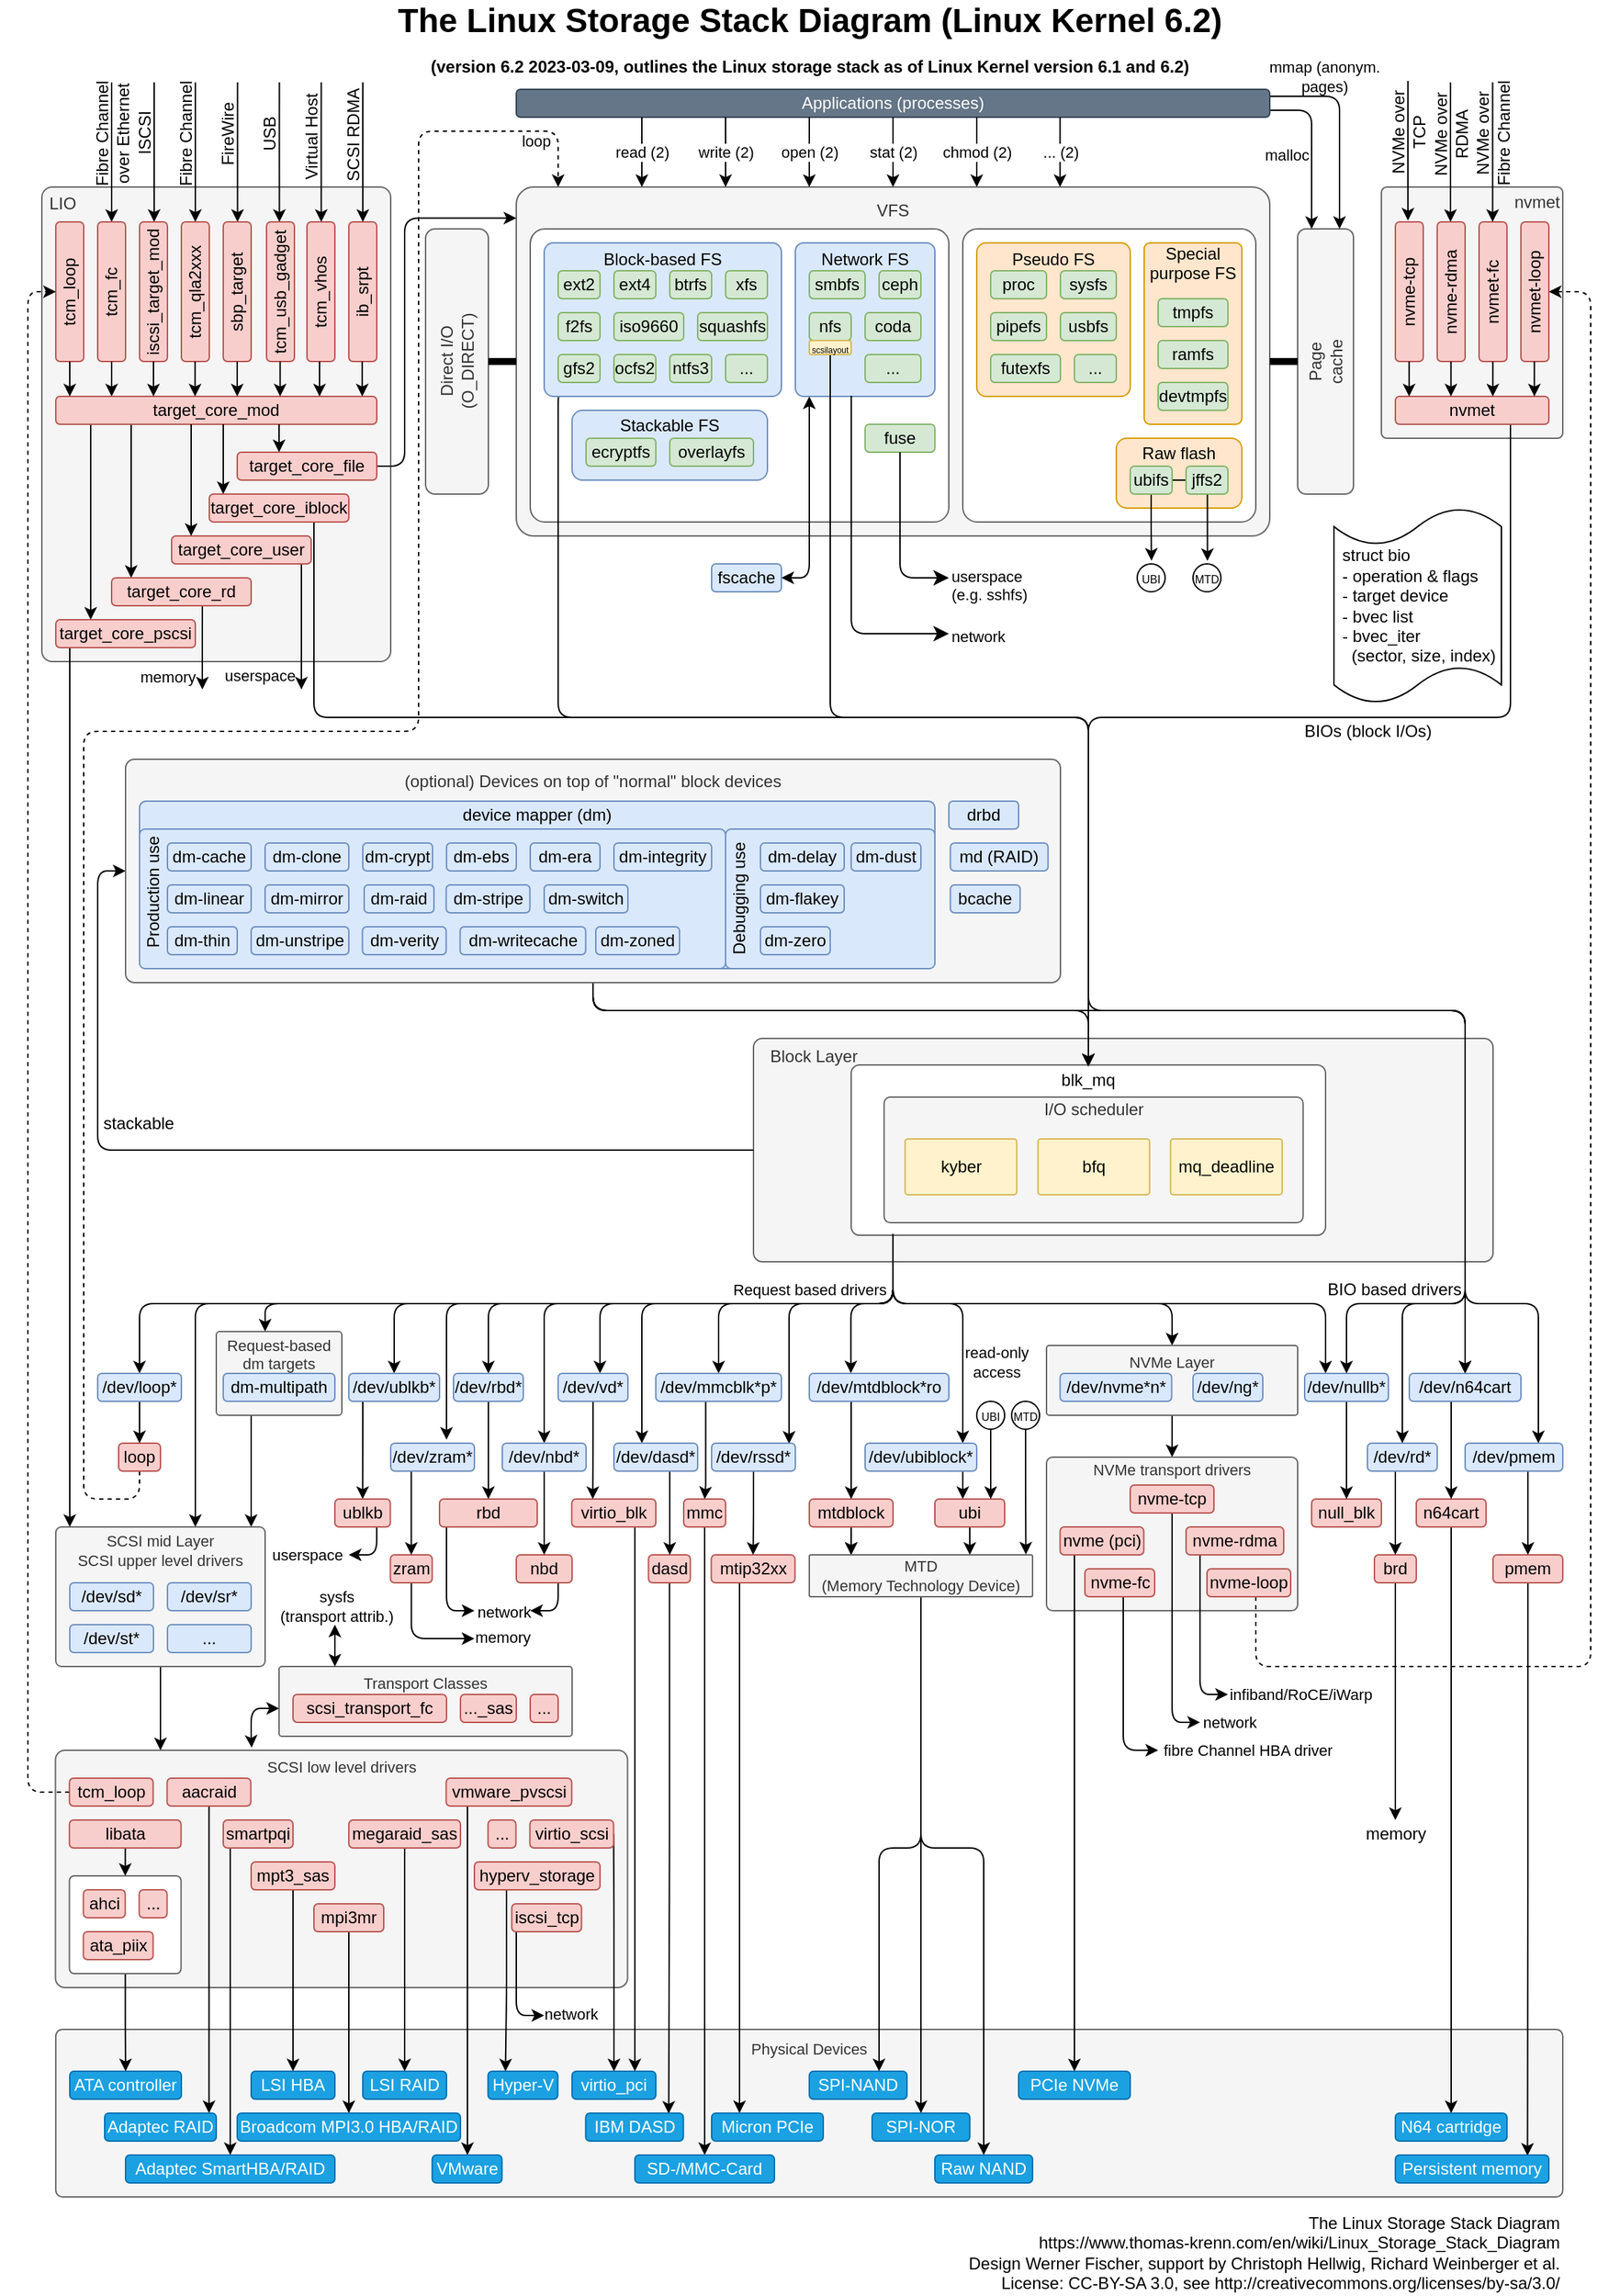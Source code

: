<mxfile version="20.8.16" type="device"><diagram id="xFo2wDYzlXt2hG63N4mE" name="Seite-1"><mxGraphModel dx="2252" dy="902" grid="1" gridSize="10" guides="1" tooltips="1" connect="1" arrows="1" fold="1" page="1" pageScale="1" pageWidth="1169" pageHeight="1654" math="0" shadow="0"><root><mxCell id="0"/><mxCell id="1" parent="0"/><mxCell id="30Qaob0N3GlV01NVAQhM-35" value="&lt;div style=&quot;&quot;&gt;&lt;span style=&quot;background-color: initial;&quot;&gt;&lt;font style=&quot;font-size: 12px;&quot;&gt;&amp;nbsp; &amp;nbsp;Block Layer&lt;/font&gt;&lt;/span&gt;&lt;/div&gt;&lt;font size=&quot;3&quot;&gt;&lt;br&gt;&lt;br&gt;&lt;br&gt;&lt;br&gt;&lt;br&gt;&lt;br&gt;&lt;br&gt;&lt;/font&gt;" style="rounded=1;whiteSpace=wrap;html=1;labelBackgroundColor=none;strokeWidth=1;fontSize=11;fillColor=#f5f5f5;fontColor=#333333;strokeColor=#666666;arcSize=4;align=left;" parent="1" vertex="1"><mxGeometry x="540" y="750" width="530" height="160" as="geometry"/></mxCell><mxCell id="tj0z2rc_0xKrNT2fJhtA-7" value="blk_mq&lt;br&gt;&lt;br&gt;&lt;br&gt;&lt;br&gt;&lt;br&gt;&lt;br&gt;&lt;br&gt;&lt;br&gt;" style="rounded=1;whiteSpace=wrap;html=1;arcSize=5;strokeColor=#666666;" parent="1" vertex="1"><mxGeometry x="610" y="769" width="340" height="122" as="geometry"/></mxCell><UserObject label="VFS&lt;br&gt;&lt;br&gt;&lt;br&gt;&lt;br&gt;&lt;br&gt;&lt;br&gt;&lt;br&gt;&lt;br&gt;&lt;br&gt;&lt;br&gt;&lt;br&gt;&lt;br&gt;&lt;br&gt;&lt;br&gt;&lt;br&gt;&lt;br&gt;" link="https://www.kernel.org/doc/html/latest/filesystems/vfs.html" id="XMK7Dgi_-0ByA_9FFN5c-2"><mxCell style="rounded=1;whiteSpace=wrap;html=1;labelBackgroundColor=none;fillColor=#f5f5f5;strokeColor=#666666;fontColor=#333333;arcSize=5;" parent="1" vertex="1"><mxGeometry x="370" y="140" width="540" height="250" as="geometry"/></mxCell></UserObject><mxCell id="XMK7Dgi_-0ByA_9FFN5c-39" value="" style="rounded=1;whiteSpace=wrap;html=1;arcSize=5;strokeColor=#666666;" parent="1" vertex="1"><mxGeometry x="690" y="170" width="210" height="210" as="geometry"/></mxCell><mxCell id="XMK7Dgi_-0ByA_9FFN5c-63" value="Raw flash&lt;br&gt;&lt;br&gt;&lt;br&gt;" style="rounded=1;whiteSpace=wrap;html=1;fillColor=#ffe6cc;strokeColor=#d79b00;align=center;" parent="1" vertex="1"><mxGeometry x="800" y="320" width="90" height="50" as="geometry"/></mxCell><mxCell id="_GNCWfKTds3nraL_GD7O-14" style="edgeStyle=orthogonalEdgeStyle;rounded=1;orthogonalLoop=1;jettySize=auto;html=1;entryX=0;entryY=0.5;entryDx=0;entryDy=0;labelBackgroundColor=none;fontSize=12;exitX=0;exitY=0.5;exitDx=0;exitDy=0;" parent="1" source="30Qaob0N3GlV01NVAQhM-35" target="XMK7Dgi_-0ByA_9FFN5c-182" edge="1"><mxGeometry relative="1" as="geometry"/></mxCell><mxCell id="_GNCWfKTds3nraL_GD7O-15" value="stackable" style="edgeLabel;html=1;align=center;verticalAlign=middle;resizable=0;points=[];fontSize=12;labelBackgroundColor=none;" parent="_GNCWfKTds3nraL_GD7O-14" vertex="1" connectable="0"><mxGeometry x="0.417" y="-3" relative="1" as="geometry"><mxPoint x="26" as="offset"/></mxGeometry></mxCell><UserObject label="I/O scheduler&lt;br&gt;&lt;br&gt;&lt;br&gt;&lt;br&gt;&lt;br&gt;&lt;br&gt;" link="https://docs.kernel.org/block/switching-sched.html" id="fvfn4BLHPFj5Hbplc_7g-2"><mxCell style="rounded=1;whiteSpace=wrap;html=1;arcSize=5;strokeColor=#666666;fillColor=#f5f5f5;fontColor=#333333;" parent="1" vertex="1"><mxGeometry x="633.61" y="792" width="300.28" height="90" as="geometry"/></mxCell></UserObject><mxCell id="K5NpZ2vl5dfO8aU3lHnV-7" value="Physical Devices&lt;br&gt;&lt;br&gt;&lt;br&gt;&lt;br&gt;&lt;br&gt;&lt;br&gt;&lt;br&gt;&lt;br&gt;" style="rounded=1;whiteSpace=wrap;html=1;labelBackgroundColor=none;strokeWidth=1;fontSize=11;fillColor=#f5f5f5;fontColor=#333333;strokeColor=#666666;arcSize=4;" parent="1" vertex="1"><mxGeometry x="40" y="1460" width="1080" height="120" as="geometry"/></mxCell><UserObject label="SCSI low level drivers&lt;br&gt;&lt;br&gt;&lt;br&gt;&lt;br&gt;&lt;br&gt;&lt;br&gt;&lt;br&gt;&lt;br&gt;&lt;br&gt;&lt;br&gt;&lt;br&gt;&lt;br&gt;" link="https://docs.kernel.org/scsi/" id="K5NpZ2vl5dfO8aU3lHnV-2"><mxCell style="rounded=1;whiteSpace=wrap;html=1;labelBackgroundColor=none;strokeWidth=1;fontSize=11;fillColor=#f5f5f5;fontColor=#333333;strokeColor=#666666;arcSize=4;" parent="1" vertex="1"><mxGeometry x="39.75" y="1260" width="410" height="170" as="geometry"/></mxCell></UserObject><mxCell id="tj0z2rc_0xKrNT2fJhtA-11" style="edgeStyle=orthogonalEdgeStyle;rounded=0;orthogonalLoop=1;jettySize=auto;html=1;entryX=0.5;entryY=0;entryDx=0;entryDy=0;labelBackgroundColor=none;fontSize=12;" parent="1" source="UlTr00LSQk_WoX7rOA6Z-79" target="UlTr00LSQk_WoX7rOA6Z-90" edge="1"><mxGeometry relative="1" as="geometry"/></mxCell><mxCell id="UlTr00LSQk_WoX7rOA6Z-79" value="" style="rounded=1;whiteSpace=wrap;html=1;arcSize=5;strokeColor=#666666;" parent="1" vertex="1"><mxGeometry x="49.75" y="1350" width="80" height="70" as="geometry"/></mxCell><mxCell id="UlTr00LSQk_WoX7rOA6Z-8" style="edgeStyle=orthogonalEdgeStyle;rounded=1;orthogonalLoop=1;jettySize=auto;html=1;dashed=1;exitX=0.5;exitY=1;exitDx=0;exitDy=0;" parent="1" source="30Qaob0N3GlV01NVAQhM-160" edge="1"><mxGeometry relative="1" as="geometry"><mxPoint x="400" y="140" as="targetPoint"/><Array as="points"><mxPoint x="100" y="1080"/><mxPoint x="60" y="1080"/><mxPoint x="60" y="530"/><mxPoint x="300" y="530"/><mxPoint x="300" y="100"/><mxPoint x="400" y="100"/></Array></mxGeometry></mxCell><UserObject label="&lt;div style=&quot;&quot;&gt;&lt;span style=&quot;background-color: initial;&quot;&gt;&amp;nbsp;LIO&lt;/span&gt;&lt;/div&gt;&lt;br&gt;&lt;br&gt;&lt;br&gt;&lt;br&gt;&lt;br&gt;&lt;br&gt;&lt;br&gt;&lt;br&gt;&lt;br&gt;&lt;br&gt;&lt;br&gt;&lt;br&gt;&lt;br&gt;&lt;br&gt;&lt;br&gt;&lt;br&gt;&lt;br&gt;&lt;br&gt;&lt;br&gt;&lt;br&gt;&lt;br&gt;&lt;br&gt;" link="https://docs.kernel.org/driver-api/target.html" id="XMK7Dgi_-0ByA_9FFN5c-85"><mxCell style="rounded=1;whiteSpace=wrap;html=1;strokeWidth=1;fontSize=12;arcSize=3;fillColor=#f5f5f5;fontColor=#333333;strokeColor=#666666;align=left;" parent="1" vertex="1"><mxGeometry x="30" y="140" width="250" height="340" as="geometry"/></mxCell></UserObject><mxCell id="XMK7Dgi_-0ByA_9FFN5c-84" value="&lt;font style=&quot;font-size: 12px;&quot;&gt;&lt;span style=&quot;border-color: var(--border-color); background-color: rgb(255, 255, 255);&quot;&gt;struct bio&lt;/span&gt;&lt;br style=&quot;border-color: var(--border-color);&quot;&gt;&lt;font style=&quot;border-color: var(--border-color);&quot;&gt;&lt;span style=&quot;border-color: var(--border-color);&quot;&gt;- operation &amp;amp; flags&lt;br style=&quot;border-color: var(--border-color);&quot;&gt;- target device&lt;br style=&quot;border-color: var(--border-color);&quot;&gt;- bvec list&lt;br style=&quot;border-color: var(--border-color);&quot;&gt;&lt;div style=&quot;&quot;&gt;&lt;span style=&quot;background-color: initial;&quot;&gt;- bvec_iter&lt;/span&gt;&lt;/div&gt;&lt;div style=&quot;&quot;&gt;&lt;span style=&quot;background-color: initial;&quot;&gt;&amp;nbsp; (sector, size, index)&lt;/span&gt;&lt;/div&gt;&lt;/span&gt;&lt;/font&gt;&lt;/font&gt;" style="shape=tape;whiteSpace=wrap;html=1;strokeWidth=1;size=0.19;rounded=1;align=left;spacingLeft=4;" parent="1" vertex="1"><mxGeometry x="956" y="370" width="120" height="140" as="geometry"/></mxCell><mxCell id="XMK7Dgi_-0ByA_9FFN5c-177" value="" style="edgeStyle=elbowEdgeStyle;rounded=1;orthogonalLoop=1;jettySize=auto;html=1;strokeWidth=1;fontSize=12;endArrow=classic;endFill=1;endSize=6;entryX=0;entryY=0.089;entryDx=0;entryDy=0;exitX=1;exitY=0.5;exitDx=0;exitDy=0;entryPerimeter=0;" parent="1" source="XMK7Dgi_-0ByA_9FFN5c-124" target="XMK7Dgi_-0ByA_9FFN5c-2" edge="1"><mxGeometry relative="1" as="geometry"><mxPoint x="360" y="450" as="targetPoint"/><Array as="points"><mxPoint x="290" y="250"/><mxPoint x="280" y="260"/></Array></mxGeometry></mxCell><mxCell id="XMK7Dgi_-0ByA_9FFN5c-137" value="nvmet&lt;br&gt;&lt;br&gt;&lt;br&gt;&lt;br&gt;&lt;br&gt;&lt;br&gt;&lt;br&gt;&lt;br&gt;&lt;br&gt;&lt;br&gt;&lt;br&gt;&lt;br&gt;" style="rounded=1;whiteSpace=wrap;html=1;strokeWidth=1;fontSize=12;arcSize=3;fillColor=#f5f5f5;fontColor=#333333;strokeColor=#666666;align=right;" parent="1" vertex="1"><mxGeometry x="990" y="140" width="130" height="180" as="geometry"/></mxCell><mxCell id="XMK7Dgi_-0ByA_9FFN5c-151" value="&lt;font style=&quot;font-size: 12px;&quot;&gt;nvme-rdma&lt;/font&gt;" style="rounded=1;whiteSpace=wrap;html=1;fillColor=#f8cecc;strokeColor=#b85450;rotation=-90;" parent="1" vertex="1"><mxGeometry x="990" y="205" width="100" height="20" as="geometry"/></mxCell><mxCell id="XMK7Dgi_-0ByA_9FFN5c-152" value="nvmet-fc" style="rounded=1;whiteSpace=wrap;html=1;fillColor=#f8cecc;strokeColor=#b85450;rotation=-90;" parent="1" vertex="1"><mxGeometry x="1020" y="205" width="100" height="20" as="geometry"/></mxCell><mxCell id="XMK7Dgi_-0ByA_9FFN5c-153" value="&lt;font style=&quot;font-size: 12px;&quot;&gt;nvme-tcp&lt;/font&gt;" style="rounded=1;whiteSpace=wrap;html=1;fillColor=#f8cecc;strokeColor=#b85450;rotation=-90;" parent="1" vertex="1"><mxGeometry x="960" y="205" width="100" height="20" as="geometry"/></mxCell><mxCell id="XMK7Dgi_-0ByA_9FFN5c-154" value="nvmet-loop" style="rounded=1;whiteSpace=wrap;html=1;fillColor=#f8cecc;strokeColor=#b85450;rotation=-90;" parent="1" vertex="1"><mxGeometry x="1050" y="205" width="100" height="20" as="geometry"/></mxCell><mxCell id="_GNCWfKTds3nraL_GD7O-22" style="edgeStyle=orthogonalEdgeStyle;rounded=1;orthogonalLoop=1;jettySize=auto;html=1;entryX=0.5;entryY=0;entryDx=0;entryDy=0;labelBackgroundColor=none;fontSize=12;exitX=0.75;exitY=1;exitDx=0;exitDy=0;" parent="1" source="XMK7Dgi_-0ByA_9FFN5c-158" target="30Qaob0N3GlV01NVAQhM-49" edge="1"><mxGeometry relative="1" as="geometry"><Array as="points"><mxPoint x="1082" y="520"/><mxPoint x="780" y="520"/><mxPoint x="780" y="730"/><mxPoint x="1050" y="730"/></Array></mxGeometry></mxCell><mxCell id="_GNCWfKTds3nraL_GD7O-30" value="BIOs (block I/Os)" style="edgeLabel;html=1;align=center;verticalAlign=middle;resizable=0;points=[];fontSize=12;labelBackgroundColor=none;" parent="_GNCWfKTds3nraL_GD7O-22" vertex="1" connectable="0"><mxGeometry x="-0.495" y="2" relative="1" as="geometry"><mxPoint x="4" y="8" as="offset"/></mxGeometry></mxCell><mxCell id="XMK7Dgi_-0ByA_9FFN5c-158" value="nvmet" style="rounded=1;whiteSpace=wrap;html=1;fillColor=#f8cecc;strokeColor=#b85450;rotation=0;" parent="1" vertex="1"><mxGeometry x="1000" y="290" width="110" height="20" as="geometry"/></mxCell><mxCell id="XMK7Dgi_-0ByA_9FFN5c-160" value="" style="edgeStyle=orthogonalEdgeStyle;rounded=1;orthogonalLoop=1;jettySize=auto;html=1;fontSize=12;" parent="1" edge="1"><mxGeometry relative="1" as="geometry"><mxPoint x="1009.86" y="265" as="sourcePoint"/><mxPoint x="1009.86" y="290" as="targetPoint"/></mxGeometry></mxCell><mxCell id="XMK7Dgi_-0ByA_9FFN5c-161" value="" style="edgeStyle=orthogonalEdgeStyle;rounded=1;orthogonalLoop=1;jettySize=auto;html=1;fontSize=12;" parent="1" edge="1"><mxGeometry relative="1" as="geometry"><mxPoint x="1039.86" y="265" as="sourcePoint"/><mxPoint x="1039.86" y="290" as="targetPoint"/></mxGeometry></mxCell><mxCell id="XMK7Dgi_-0ByA_9FFN5c-162" value="" style="edgeStyle=orthogonalEdgeStyle;rounded=1;orthogonalLoop=1;jettySize=auto;html=1;fontSize=12;" parent="1" edge="1"><mxGeometry relative="1" as="geometry"><mxPoint x="1069.86" y="265" as="sourcePoint"/><mxPoint x="1069.86" y="290" as="targetPoint"/></mxGeometry></mxCell><mxCell id="XMK7Dgi_-0ByA_9FFN5c-174" value="" style="edgeStyle=orthogonalEdgeStyle;rounded=1;orthogonalLoop=1;jettySize=auto;html=1;fontSize=12;" parent="1" edge="1"><mxGeometry relative="1" as="geometry"><mxPoint x="1099.64" y="265" as="sourcePoint"/><mxPoint x="1099.64" y="290" as="targetPoint"/></mxGeometry></mxCell><mxCell id="XMK7Dgi_-0ByA_9FFN5c-59" value="Special purpose FS&lt;br&gt;&lt;br&gt;&lt;br&gt;&lt;br&gt;&lt;br&gt;&lt;br&gt;&lt;br&gt;&lt;br&gt;" style="rounded=1;whiteSpace=wrap;html=1;fillColor=#ffe6cc;strokeColor=#d79b00;arcSize=6;" parent="1" vertex="1"><mxGeometry x="820" y="180" width="70" height="130" as="geometry"/></mxCell><mxCell id="XMK7Dgi_-0ByA_9FFN5c-4" value="" style="rounded=1;whiteSpace=wrap;html=1;arcSize=5;strokeColor=#666666;" parent="1" vertex="1"><mxGeometry x="380" y="170" width="300" height="210" as="geometry"/></mxCell><mxCell id="5uLU2Gt2LrSBFJpPD5MQ-3" style="edgeStyle=orthogonalEdgeStyle;rounded=1;orthogonalLoop=1;jettySize=auto;html=1;endArrow=classic;endFill=1;startArrow=classic;startFill=1;" parent="1" source="XMK7Dgi_-0ByA_9FFN5c-29" edge="1"><mxGeometry relative="1" as="geometry"><mxPoint x="560" y="420" as="targetPoint"/><Array as="points"><mxPoint x="580" y="330"/><mxPoint x="580" y="330"/></Array></mxGeometry></mxCell><mxCell id="XMK7Dgi_-0ByA_9FFN5c-29" value="Network FS&lt;br&gt;&lt;br&gt;&lt;br&gt;&lt;br&gt;&lt;br&gt;&lt;br&gt;&lt;br&gt;" style="rounded=1;whiteSpace=wrap;html=1;fillColor=#dae8fc;strokeColor=#6c8ebf;arcSize=6;" parent="1" vertex="1"><mxGeometry x="570" y="180" width="100" height="110" as="geometry"/></mxCell><mxCell id="VCiAstPvV5py_u_XwJzD-6" style="edgeStyle=orthogonalEdgeStyle;rounded=1;orthogonalLoop=1;jettySize=auto;html=1;exitX=0.065;exitY=0.994;exitDx=0;exitDy=0;exitPerimeter=0;" parent="1" source="XMK7Dgi_-0ByA_9FFN5c-5" edge="1"><mxGeometry relative="1" as="geometry"><mxPoint x="780" y="770" as="targetPoint"/><Array as="points"><mxPoint x="400" y="289"/><mxPoint x="400" y="520"/><mxPoint x="780" y="520"/></Array></mxGeometry></mxCell><mxCell id="XMK7Dgi_-0ByA_9FFN5c-5" value="Block-based FS&lt;br&gt;&lt;br&gt;&lt;br&gt;&lt;br&gt;&lt;br&gt;&lt;br&gt;&lt;br&gt;" style="rounded=1;whiteSpace=wrap;html=1;fillColor=#dae8fc;strokeColor=#6c8ebf;arcSize=6;" parent="1" vertex="1"><mxGeometry x="390" y="180" width="170" height="110" as="geometry"/></mxCell><mxCell id="XMK7Dgi_-0ByA_9FFN5c-3" value="Page&lt;br&gt;cache" style="rounded=1;whiteSpace=wrap;html=1;fillColor=#f5f5f5;fontColor=#333333;strokeColor=#666666;rotation=-90;" parent="1" vertex="1"><mxGeometry x="855" y="245" width="190" height="40" as="geometry"/></mxCell><UserObject label="ext2" link="https://docs.kernel.org/filesystems/ext2.html" id="XMK7Dgi_-0ByA_9FFN5c-6"><mxCell style="rounded=1;whiteSpace=wrap;html=1;fillColor=#d5e8d4;strokeColor=#82b366;" parent="1" vertex="1"><mxGeometry x="400" y="200" width="30" height="20" as="geometry"/></mxCell></UserObject><UserObject label="ext4" link="https://docs.kernel.org/admin-guide/ext4.html" id="XMK7Dgi_-0ByA_9FFN5c-8"><mxCell style="rounded=1;whiteSpace=wrap;html=1;fillColor=#d5e8d4;strokeColor=#82b366;" parent="1" vertex="1"><mxGeometry x="440" y="200" width="30" height="20" as="geometry"/></mxCell></UserObject><UserObject label="btrfs" link="https://docs.kernel.org/filesystems/btrfs.html" id="XMK7Dgi_-0ByA_9FFN5c-9"><mxCell style="rounded=1;whiteSpace=wrap;html=1;fillColor=#d5e8d4;strokeColor=#82b366;" parent="1" vertex="1"><mxGeometry x="480" y="200" width="30" height="20" as="geometry"/></mxCell></UserObject><UserObject label="xfs" link="https://docs.kernel.org/admin-guide/xfs.html" id="XMK7Dgi_-0ByA_9FFN5c-10"><mxCell style="rounded=1;whiteSpace=wrap;html=1;fillColor=#d5e8d4;strokeColor=#82b366;" parent="1" vertex="1"><mxGeometry x="520" y="200" width="30" height="20" as="geometry"/></mxCell></UserObject><UserObject label="f2fs" link="https://docs.kernel.org/filesystems/f2fs.html" id="XMK7Dgi_-0ByA_9FFN5c-11"><mxCell style="rounded=1;whiteSpace=wrap;html=1;fillColor=#d5e8d4;strokeColor=#82b366;" parent="1" vertex="1"><mxGeometry x="400" y="230" width="30" height="20" as="geometry"/></mxCell></UserObject><UserObject label="gfs2" link="https://docs.kernel.org/filesystems/gfs2.html" id="XMK7Dgi_-0ByA_9FFN5c-12"><mxCell style="rounded=1;whiteSpace=wrap;html=1;fillColor=#d5e8d4;strokeColor=#82b366;" parent="1" vertex="1"><mxGeometry x="400" y="260" width="30" height="20" as="geometry"/></mxCell></UserObject><UserObject label="ocfs2" link="https://docs.kernel.org/filesystems/ocfs2.html" id="XMK7Dgi_-0ByA_9FFN5c-13"><mxCell style="rounded=1;whiteSpace=wrap;html=1;fillColor=#d5e8d4;strokeColor=#82b366;" parent="1" vertex="1"><mxGeometry x="440" y="260" width="30" height="20" as="geometry"/></mxCell></UserObject><UserObject label="iso9660" link="https://docs.kernel.org/filesystems/isofs.html" id="XMK7Dgi_-0ByA_9FFN5c-14"><mxCell style="rounded=1;whiteSpace=wrap;html=1;fillColor=#d5e8d4;strokeColor=#82b366;" parent="1" vertex="1"><mxGeometry x="440" y="230" width="50" height="20" as="geometry"/></mxCell></UserObject><UserObject label="squashfs" link="https://www.kernel.org/doc/html/latest/filesystems/squashfs.html" id="XMK7Dgi_-0ByA_9FFN5c-15"><mxCell style="rounded=1;whiteSpace=wrap;html=1;fillColor=#d5e8d4;strokeColor=#82b366;" parent="1" vertex="1"><mxGeometry x="500" y="230" width="50" height="20" as="geometry"/></mxCell></UserObject><mxCell id="XMK7Dgi_-0ByA_9FFN5c-16" value="..." style="rounded=1;whiteSpace=wrap;html=1;fillColor=#d5e8d4;strokeColor=#82b366;" parent="1" vertex="1"><mxGeometry x="520" y="260" width="30" height="20" as="geometry"/></mxCell><UserObject label="ntfs3" link="https://docs.kernel.org/filesystems/ntfs3.html" id="XMK7Dgi_-0ByA_9FFN5c-17"><mxCell style="rounded=1;whiteSpace=wrap;html=1;fillColor=#d5e8d4;strokeColor=#82b366;" parent="1" vertex="1"><mxGeometry x="480" y="260" width="30" height="20" as="geometry"/></mxCell></UserObject><mxCell id="XMK7Dgi_-0ByA_9FFN5c-20" value="coda" style="rounded=1;whiteSpace=wrap;html=1;fillColor=#d5e8d4;strokeColor=#82b366;" parent="1" vertex="1"><mxGeometry x="620" y="230" width="40" height="20" as="geometry"/></mxCell><UserObject label="smbfs" link="https://docs.kernel.org/admin-guide/cifs/usage.html" id="XMK7Dgi_-0ByA_9FFN5c-25"><mxCell style="rounded=1;whiteSpace=wrap;html=1;fillColor=#d5e8d4;strokeColor=#82b366;" parent="1" vertex="1"><mxGeometry x="580" y="200" width="40" height="20" as="geometry"/></mxCell></UserObject><UserObject label="ceph" link="https://docs.kernel.org/filesystems/ceph.html" id="XMK7Dgi_-0ByA_9FFN5c-26"><mxCell style="rounded=1;whiteSpace=wrap;html=1;fillColor=#d5e8d4;strokeColor=#82b366;" parent="1" vertex="1"><mxGeometry x="630" y="200" width="30" height="20" as="geometry"/></mxCell></UserObject><mxCell id="XMK7Dgi_-0ByA_9FFN5c-34" value="..." style="rounded=1;whiteSpace=wrap;html=1;fillColor=#d5e8d4;strokeColor=#82b366;" parent="1" vertex="1"><mxGeometry x="620" y="260" width="40" height="20" as="geometry"/></mxCell><UserObject label="nfs" link="https://docs.kernel.org/admin-guide/nfs/nfs-client.html" id="XMK7Dgi_-0ByA_9FFN5c-19"><mxCell style="rounded=1;whiteSpace=wrap;html=1;fillColor=#d5e8d4;strokeColor=#82b366;" parent="1" vertex="1"><mxGeometry x="580" y="230" width="30" height="20" as="geometry"/></mxCell></UserObject><mxCell id="VCiAstPvV5py_u_XwJzD-7" style="edgeStyle=orthogonalEdgeStyle;rounded=1;orthogonalLoop=1;jettySize=auto;html=1;" parent="1" source="XMK7Dgi_-0ByA_9FFN5c-30" edge="1"><mxGeometry relative="1" as="geometry"><Array as="points"><mxPoint x="595" y="520"/><mxPoint x="780" y="520"/></Array><mxPoint x="780" y="770" as="targetPoint"/></mxGeometry></mxCell><mxCell id="XMK7Dgi_-0ByA_9FFN5c-30" value="&lt;p style=&quot;line-height: 100%;&quot;&gt;&lt;font style=&quot;font-size: 6px;&quot;&gt;scsilayout&lt;/font&gt;&lt;/p&gt;" style="rounded=1;whiteSpace=wrap;html=1;fontSize=12;fillColor=#fff2cc;strokeColor=#d6b656;verticalAlign=middle;" parent="1" vertex="1"><mxGeometry x="580" y="250" width="30" height="10" as="geometry"/></mxCell><mxCell id="XMK7Dgi_-0ByA_9FFN5c-35" value="Stackable FS&lt;br&gt;&lt;br&gt;&lt;br&gt;" style="rounded=1;whiteSpace=wrap;html=1;fillColor=#dae8fc;strokeColor=#6c8ebf;align=center;" parent="1" vertex="1"><mxGeometry x="410" y="300" width="140" height="50" as="geometry"/></mxCell><UserObject label="ecryptfs" link="https://docs.kernel.org/filesystems/ecryptfs.html" id="XMK7Dgi_-0ByA_9FFN5c-36"><mxCell style="rounded=1;whiteSpace=wrap;html=1;fillColor=#d5e8d4;strokeColor=#82b366;" parent="1" vertex="1"><mxGeometry x="420" y="320" width="50" height="20" as="geometry"/></mxCell></UserObject><UserObject label="overlayfs" link="https://docs.kernel.org/filesystems/overlayfs.html" id="XMK7Dgi_-0ByA_9FFN5c-37"><mxCell style="rounded=1;whiteSpace=wrap;html=1;fillColor=#d5e8d4;strokeColor=#82b366;" parent="1" vertex="1"><mxGeometry x="480" y="320" width="60" height="20" as="geometry"/></mxCell></UserObject><UserObject label="fuse" link="https://www.kernel.org/doc/html/latest/filesystems/fuse.html" id="XMK7Dgi_-0ByA_9FFN5c-38"><mxCell style="rounded=1;whiteSpace=wrap;html=1;fillColor=#d5e8d4;strokeColor=#82b366;" parent="1" vertex="1"><mxGeometry x="620" y="310" width="50" height="20" as="geometry"/></mxCell></UserObject><mxCell id="XMK7Dgi_-0ByA_9FFN5c-40" value="Pseudo FS&lt;br&gt;&lt;br&gt;&lt;br&gt;&lt;br&gt;&lt;br&gt;&lt;br&gt;&lt;br&gt;" style="rounded=1;whiteSpace=wrap;html=1;fillColor=#ffe6cc;strokeColor=#d79b00;arcSize=6;" parent="1" vertex="1"><mxGeometry x="700" y="180" width="110" height="110" as="geometry"/></mxCell><UserObject label="usbfs" link="https://docs.kernel.org/next/driver-api/usb/callbacks.html" id="XMK7Dgi_-0ByA_9FFN5c-41"><mxCell style="rounded=1;whiteSpace=wrap;html=1;fillColor=#d5e8d4;strokeColor=#82b366;" parent="1" vertex="1"><mxGeometry x="760" y="230" width="40" height="20" as="geometry"/></mxCell></UserObject><UserObject label="proc" link="https://docs.kernel.org/filesystems/proc.html" id="XMK7Dgi_-0ByA_9FFN5c-42"><mxCell style="rounded=1;whiteSpace=wrap;html=1;fillColor=#d5e8d4;strokeColor=#82b366;" parent="1" vertex="1"><mxGeometry x="710" y="200" width="40" height="20" as="geometry"/></mxCell></UserObject><UserObject label="sysfs" link="https://docs.kernel.org/filesystems/sysfs.html" id="XMK7Dgi_-0ByA_9FFN5c-43"><mxCell style="rounded=1;whiteSpace=wrap;html=1;fillColor=#d5e8d4;strokeColor=#82b366;" parent="1" vertex="1"><mxGeometry x="760" y="200" width="40" height="20" as="geometry"/></mxCell></UserObject><mxCell id="XMK7Dgi_-0ByA_9FFN5c-44" value="..." style="rounded=1;whiteSpace=wrap;html=1;fillColor=#d5e8d4;strokeColor=#82b366;" parent="1" vertex="1"><mxGeometry x="770" y="260" width="30" height="20" as="geometry"/></mxCell><mxCell id="XMK7Dgi_-0ByA_9FFN5c-45" value="pipefs" style="rounded=1;whiteSpace=wrap;html=1;fillColor=#d5e8d4;strokeColor=#82b366;" parent="1" vertex="1"><mxGeometry x="710" y="230" width="40" height="20" as="geometry"/></mxCell><mxCell id="XMK7Dgi_-0ByA_9FFN5c-47" value="futexfs" style="rounded=1;whiteSpace=wrap;html=1;fillColor=#d5e8d4;strokeColor=#82b366;" parent="1" vertex="1"><mxGeometry x="710" y="260" width="50" height="20" as="geometry"/></mxCell><mxCell id="XMK7Dgi_-0ByA_9FFN5c-52" value="" style="edgeStyle=segmentEdgeStyle;endArrow=classic;html=1;rounded=1;endSize=8;startSize=8;exitX=0.401;exitY=0.995;exitDx=0;exitDy=0;exitPerimeter=0;" parent="1" source="XMK7Dgi_-0ByA_9FFN5c-29" edge="1"><mxGeometry width="50" height="50" relative="1" as="geometry"><mxPoint x="500" y="470" as="sourcePoint"/><mxPoint x="680" y="460" as="targetPoint"/><Array as="points"><mxPoint x="610" y="460"/><mxPoint x="680" y="460"/></Array></mxGeometry></mxCell><mxCell id="XMK7Dgi_-0ByA_9FFN5c-58" value="network" style="edgeLabel;html=1;align=left;verticalAlign=middle;resizable=0;points=[];" parent="XMK7Dgi_-0ByA_9FFN5c-52" vertex="1" connectable="0"><mxGeometry x="0.888" y="-2" relative="1" as="geometry"><mxPoint x="13" as="offset"/></mxGeometry></mxCell><mxCell id="XMK7Dgi_-0ByA_9FFN5c-56" value="" style="edgeStyle=segmentEdgeStyle;endArrow=classic;html=1;rounded=1;endSize=8;startSize=8;exitX=0.5;exitY=1;exitDx=0;exitDy=0;" parent="1" source="XMK7Dgi_-0ByA_9FFN5c-38" edge="1"><mxGeometry width="50" height="50" relative="1" as="geometry"><mxPoint x="660" y="430" as="sourcePoint"/><mxPoint x="680" y="420" as="targetPoint"/><Array as="points"><mxPoint x="645" y="420"/><mxPoint x="680" y="420"/></Array></mxGeometry></mxCell><mxCell id="XMK7Dgi_-0ByA_9FFN5c-57" value="&lt;br&gt;userspace&lt;br&gt;(e.g. sshfs)" style="edgeLabel;html=1;align=left;verticalAlign=middle;resizable=0;points=[];labelBackgroundColor=none;" parent="XMK7Dgi_-0ByA_9FFN5c-56" vertex="1" connectable="0"><mxGeometry x="0.855" y="1" relative="1" as="geometry"><mxPoint x="9" as="offset"/></mxGeometry></mxCell><UserObject label="tmpfs" link="https://docs.kernel.org/next/filesystems/tmpfs.html" id="XMK7Dgi_-0ByA_9FFN5c-60"><mxCell style="rounded=1;whiteSpace=wrap;html=1;fillColor=#d5e8d4;strokeColor=#82b366;" parent="1" vertex="1"><mxGeometry x="830" y="220" width="50" height="20" as="geometry"/></mxCell></UserObject><UserObject label="ramfs" link="https://docs.kernel.org/filesystems/ramfs-rootfs-initramfs.html" id="XMK7Dgi_-0ByA_9FFN5c-61"><mxCell style="rounded=1;whiteSpace=wrap;html=1;fillColor=#d5e8d4;strokeColor=#82b366;" parent="1" vertex="1"><mxGeometry x="830" y="250" width="50" height="20" as="geometry"/></mxCell></UserObject><UserObject label="devtmpfs" link="https://docs.kernel.org/driver-api/usb/usb.html#what-files-are-in-devtmpfs" id="XMK7Dgi_-0ByA_9FFN5c-62"><mxCell style="rounded=1;whiteSpace=wrap;html=1;fillColor=#d5e8d4;strokeColor=#82b366;" parent="1" vertex="1"><mxGeometry x="830" y="280" width="50" height="20" as="geometry"/></mxCell></UserObject><mxCell id="XMK7Dgi_-0ByA_9FFN5c-77" style="edgeStyle=orthogonalEdgeStyle;rounded=1;orthogonalLoop=1;jettySize=auto;html=1;entryX=1;entryY=0.25;entryDx=0;entryDy=0;exitX=1;exitY=0.75;exitDx=0;exitDy=0;" parent="1" source="XMK7Dgi_-0ByA_9FFN5c-66" target="XMK7Dgi_-0ByA_9FFN5c-3" edge="1"><mxGeometry relative="1" as="geometry"/></mxCell><mxCell id="XMK7Dgi_-0ByA_9FFN5c-78" value="malloc" style="edgeLabel;html=1;align=center;verticalAlign=middle;resizable=0;points=[];" parent="XMK7Dgi_-0ByA_9FFN5c-77" vertex="1" connectable="0"><mxGeometry x="0.067" y="1" relative="1" as="geometry"><mxPoint x="-19" as="offset"/></mxGeometry></mxCell><mxCell id="XMK7Dgi_-0ByA_9FFN5c-79" style="edgeStyle=orthogonalEdgeStyle;rounded=1;orthogonalLoop=1;jettySize=auto;html=1;entryX=1;entryY=0.75;entryDx=0;entryDy=0;exitX=1;exitY=0.25;exitDx=0;exitDy=0;" parent="1" source="XMK7Dgi_-0ByA_9FFN5c-66" target="XMK7Dgi_-0ByA_9FFN5c-3" edge="1"><mxGeometry relative="1" as="geometry"/></mxCell><mxCell id="XMK7Dgi_-0ByA_9FFN5c-80" value="mmap (anonym.&lt;br&gt;pages)" style="edgeLabel;html=1;align=center;verticalAlign=middle;resizable=0;points=[];labelBackgroundColor=none;" parent="XMK7Dgi_-0ByA_9FFN5c-79" vertex="1" connectable="0"><mxGeometry x="0.029" relative="1" as="geometry"><mxPoint x="-11" y="-39" as="offset"/></mxGeometry></mxCell><mxCell id="XMK7Dgi_-0ByA_9FFN5c-66" value="Applications (processes)" style="rounded=1;whiteSpace=wrap;html=1;fillColor=#647687;fontColor=#ffffff;strokeColor=#314354;" parent="1" vertex="1"><mxGeometry x="370" y="70" width="540" height="20" as="geometry"/></mxCell><mxCell id="XMK7Dgi_-0ByA_9FFN5c-75" value="" style="group" parent="1" vertex="1" connectable="0"><mxGeometry x="460" y="140" width="299.72" as="geometry"/></mxCell><mxCell id="XMK7Dgi_-0ByA_9FFN5c-68" value="&lt;font style=&quot;font-size: 11px;&quot;&gt;read (2)&lt;/font&gt;" style="edgeStyle=orthogonalEdgeStyle;rounded=1;orthogonalLoop=1;jettySize=auto;html=1;textDirection=ltr;" parent="XMK7Dgi_-0ByA_9FFN5c-75" source="XMK7Dgi_-0ByA_9FFN5c-66" edge="1"><mxGeometry relative="1" as="geometry"><mxPoint as="targetPoint"/><Array as="points"><mxPoint/></Array></mxGeometry></mxCell><mxCell id="XMK7Dgi_-0ByA_9FFN5c-70" value="write (2)" style="edgeStyle=orthogonalEdgeStyle;rounded=1;orthogonalLoop=1;jettySize=auto;html=1;textDirection=ltr;" parent="XMK7Dgi_-0ByA_9FFN5c-75" edge="1"><mxGeometry relative="1" as="geometry"><mxPoint x="60" y="-50" as="sourcePoint"/><mxPoint x="60" as="targetPoint"/><Array as="points"><mxPoint x="59.52"/></Array></mxGeometry></mxCell><mxCell id="XMK7Dgi_-0ByA_9FFN5c-71" value="open (2)" style="edgeStyle=orthogonalEdgeStyle;rounded=1;orthogonalLoop=1;jettySize=auto;html=1;textDirection=ltr;" parent="XMK7Dgi_-0ByA_9FFN5c-75" edge="1"><mxGeometry relative="1" as="geometry"><mxPoint x="120" y="-50" as="sourcePoint"/><mxPoint x="120" as="targetPoint"/><Array as="points"><mxPoint x="120"/></Array></mxGeometry></mxCell><mxCell id="XMK7Dgi_-0ByA_9FFN5c-72" value="stat (2)" style="edgeStyle=orthogonalEdgeStyle;rounded=1;orthogonalLoop=1;jettySize=auto;html=1;textDirection=ltr;" parent="XMK7Dgi_-0ByA_9FFN5c-75" edge="1"><mxGeometry relative="1" as="geometry"><mxPoint x="180" y="-50" as="sourcePoint"/><mxPoint x="180" as="targetPoint"/><Array as="points"><mxPoint x="180"/></Array></mxGeometry></mxCell><mxCell id="XMK7Dgi_-0ByA_9FFN5c-73" value="chmod (2)" style="edgeStyle=orthogonalEdgeStyle;rounded=1;orthogonalLoop=1;jettySize=auto;html=1;textDirection=ltr;" parent="XMK7Dgi_-0ByA_9FFN5c-75" edge="1"><mxGeometry relative="1" as="geometry"><mxPoint x="240" y="-50" as="sourcePoint"/><mxPoint x="240" as="targetPoint"/><Array as="points"><mxPoint x="240"/></Array></mxGeometry></mxCell><mxCell id="XMK7Dgi_-0ByA_9FFN5c-74" value="... (2)" style="edgeStyle=orthogonalEdgeStyle;rounded=1;orthogonalLoop=1;jettySize=auto;html=1;textDirection=ltr;" parent="XMK7Dgi_-0ByA_9FFN5c-75" edge="1"><mxGeometry relative="1" as="geometry"><mxPoint x="299.72" y="-50" as="sourcePoint"/><mxPoint x="299.72" as="targetPoint"/><Array as="points"><mxPoint x="299.72"/></Array></mxGeometry></mxCell><mxCell id="XMK7Dgi_-0ByA_9FFN5c-131" value="Direct I/O&lt;br&gt;(O_DIRECT)" style="rounded=1;whiteSpace=wrap;html=1;fillColor=#f5f5f5;fontColor=#333333;strokeColor=#666666;rotation=-90;" parent="1" vertex="1"><mxGeometry x="232.5" y="242.5" width="190" height="45" as="geometry"/></mxCell><mxCell id="XMK7Dgi_-0ByA_9FFN5c-180" value="" style="line;strokeWidth=5;html=1;rounded=1;labelBackgroundColor=none;fontSize=11;" parent="1" vertex="1"><mxGeometry x="350" y="260" width="20" height="10" as="geometry"/></mxCell><mxCell id="XMK7Dgi_-0ByA_9FFN5c-181" value="" style="line;strokeWidth=5;html=1;rounded=1;labelBackgroundColor=none;fontSize=11;" parent="1" vertex="1"><mxGeometry x="910" y="260" width="20" height="10" as="geometry"/></mxCell><mxCell id="XMK7Dgi_-0ByA_9FFN5c-88" style="edgeStyle=orthogonalEdgeStyle;rounded=1;orthogonalLoop=1;jettySize=auto;html=1;fontSize=12;" parent="1" edge="1"><mxGeometry x="-0.284" y="40" relative="1" as="geometry"><mxPoint x="94" y="420" as="targetPoint"/><mxPoint x="94" y="310" as="sourcePoint"/><mxPoint as="offset"/></mxGeometry></mxCell><mxCell id="XMK7Dgi_-0ByA_9FFN5c-89" style="edgeStyle=orthogonalEdgeStyle;rounded=1;orthogonalLoop=1;jettySize=auto;html=1;fontSize=12;" parent="1" edge="1"><mxGeometry x="-0.284" y="40" relative="1" as="geometry"><mxPoint x="80" y="165" as="targetPoint"/><mxPoint x="80" y="65" as="sourcePoint"/><mxPoint as="offset"/></mxGeometry></mxCell><mxCell id="XMK7Dgi_-0ByA_9FFN5c-90" value="Fibre Channel&lt;br&gt;over Ethernet" style="edgeLabel;html=1;align=center;verticalAlign=middle;resizable=0;points=[];fontSize=12;rotation=-90;labelBackgroundColor=none;" parent="XMK7Dgi_-0ByA_9FFN5c-89" vertex="1" connectable="0"><mxGeometry x="-0.262" relative="1" as="geometry"><mxPoint as="offset"/></mxGeometry></mxCell><mxCell id="XMK7Dgi_-0ByA_9FFN5c-91" style="edgeStyle=orthogonalEdgeStyle;rounded=1;orthogonalLoop=1;jettySize=auto;html=1;fontSize=12;" parent="1" edge="1"><mxGeometry x="-0.284" y="40" relative="1" as="geometry"><mxPoint x="110.48" y="165" as="targetPoint"/><mxPoint x="110.48" y="65" as="sourcePoint"/><mxPoint as="offset"/></mxGeometry></mxCell><mxCell id="XMK7Dgi_-0ByA_9FFN5c-92" value="ISCSI&lt;br&gt;&lt;br&gt;" style="edgeLabel;html=1;align=center;verticalAlign=middle;resizable=0;points=[];fontSize=12;rotation=-90;labelBackgroundColor=none;" parent="XMK7Dgi_-0ByA_9FFN5c-91" vertex="1" connectable="0"><mxGeometry x="-0.262" relative="1" as="geometry"><mxPoint as="offset"/></mxGeometry></mxCell><mxCell id="XMK7Dgi_-0ByA_9FFN5c-93" style="edgeStyle=orthogonalEdgeStyle;rounded=1;orthogonalLoop=1;jettySize=auto;html=1;fontSize=12;" parent="1" edge="1"><mxGeometry x="-0.284" y="40" relative="1" as="geometry"><mxPoint x="140" y="165" as="targetPoint"/><mxPoint x="140" y="65" as="sourcePoint"/><mxPoint as="offset"/></mxGeometry></mxCell><mxCell id="XMK7Dgi_-0ByA_9FFN5c-94" value="Fibre Channel&lt;br&gt;&lt;br&gt;" style="edgeLabel;html=1;align=center;verticalAlign=middle;resizable=0;points=[];fontSize=12;rotation=-90;labelBackgroundColor=none;" parent="XMK7Dgi_-0ByA_9FFN5c-93" vertex="1" connectable="0"><mxGeometry x="-0.262" relative="1" as="geometry"><mxPoint as="offset"/></mxGeometry></mxCell><mxCell id="XMK7Dgi_-0ByA_9FFN5c-96" style="edgeStyle=orthogonalEdgeStyle;rounded=1;orthogonalLoop=1;jettySize=auto;html=1;fontSize=12;" parent="1" edge="1"><mxGeometry x="-0.284" y="40" relative="1" as="geometry"><mxPoint x="170.24" y="165" as="targetPoint"/><mxPoint x="170.24" y="65" as="sourcePoint"/><mxPoint as="offset"/></mxGeometry></mxCell><mxCell id="XMK7Dgi_-0ByA_9FFN5c-97" value="FireWire&lt;br&gt;&lt;br&gt;" style="edgeLabel;html=1;align=center;verticalAlign=middle;resizable=0;points=[];fontSize=12;rotation=-90;labelBackgroundColor=none;" parent="XMK7Dgi_-0ByA_9FFN5c-96" vertex="1" connectable="0"><mxGeometry x="-0.262" relative="1" as="geometry"><mxPoint as="offset"/></mxGeometry></mxCell><mxCell id="XMK7Dgi_-0ByA_9FFN5c-98" style="edgeStyle=orthogonalEdgeStyle;rounded=1;orthogonalLoop=1;jettySize=auto;html=1;fontSize=12;" parent="1" edge="1"><mxGeometry x="-0.284" y="40" relative="1" as="geometry"><mxPoint x="200.24" y="165" as="targetPoint"/><mxPoint x="200.24" y="65" as="sourcePoint"/><mxPoint as="offset"/><Array as="points"><mxPoint x="200.24" y="95"/><mxPoint x="200.24" y="95"/></Array></mxGeometry></mxCell><mxCell id="XMK7Dgi_-0ByA_9FFN5c-99" value="USB&lt;br&gt;&lt;br&gt;" style="edgeLabel;html=1;align=center;verticalAlign=middle;resizable=0;points=[];fontSize=12;rotation=-90;labelBackgroundColor=none;" parent="XMK7Dgi_-0ByA_9FFN5c-98" vertex="1" connectable="0"><mxGeometry x="-0.262" relative="1" as="geometry"><mxPoint as="offset"/></mxGeometry></mxCell><mxCell id="XMK7Dgi_-0ByA_9FFN5c-100" style="edgeStyle=orthogonalEdgeStyle;rounded=1;orthogonalLoop=1;jettySize=auto;html=1;fontSize=12;" parent="1" edge="1"><mxGeometry x="-0.284" y="40" relative="1" as="geometry"><mxPoint x="230.24" y="165" as="targetPoint"/><mxPoint x="230.24" y="65" as="sourcePoint"/><mxPoint as="offset"/><Array as="points"><mxPoint x="230.24" y="95"/><mxPoint x="230.24" y="95"/></Array></mxGeometry></mxCell><mxCell id="XMK7Dgi_-0ByA_9FFN5c-101" value="Virtual Host&lt;br&gt;&lt;br&gt;" style="edgeLabel;html=1;align=center;verticalAlign=middle;resizable=0;points=[];fontSize=12;rotation=-90;labelBackgroundColor=none;" parent="XMK7Dgi_-0ByA_9FFN5c-100" vertex="1" connectable="0"><mxGeometry x="-0.262" relative="1" as="geometry"><mxPoint y="2" as="offset"/></mxGeometry></mxCell><mxCell id="XMK7Dgi_-0ByA_9FFN5c-103" value="&lt;font style=&quot;font-size: 12px;&quot;&gt;tcm_fc&lt;/font&gt;" style="rounded=1;whiteSpace=wrap;html=1;fillColor=#f8cecc;strokeColor=#b85450;rotation=-90;" parent="1" vertex="1"><mxGeometry x="30" y="205" width="100" height="20" as="geometry"/></mxCell><mxCell id="XMK7Dgi_-0ByA_9FFN5c-104" value="iscsi_target_mod" style="rounded=1;whiteSpace=wrap;html=1;fillColor=#f8cecc;strokeColor=#b85450;rotation=-90;" parent="1" vertex="1"><mxGeometry x="60" y="205" width="100" height="20" as="geometry"/></mxCell><mxCell id="XMK7Dgi_-0ByA_9FFN5c-105" value="&lt;font style=&quot;font-size: 12px;&quot;&gt;tcm_loop&lt;/font&gt;" style="rounded=1;whiteSpace=wrap;html=1;fillColor=#f8cecc;strokeColor=#b85450;rotation=-90;" parent="1" vertex="1"><mxGeometry y="205" width="100" height="20" as="geometry"/></mxCell><mxCell id="XMK7Dgi_-0ByA_9FFN5c-106" value="tcm_qla2xxx" style="rounded=1;whiteSpace=wrap;html=1;fillColor=#f8cecc;strokeColor=#b85450;rotation=-90;" parent="1" vertex="1"><mxGeometry x="90" y="205" width="100" height="20" as="geometry"/></mxCell><mxCell id="XMK7Dgi_-0ByA_9FFN5c-107" value="sbp_target" style="rounded=1;whiteSpace=wrap;html=1;fillColor=#f8cecc;strokeColor=#b85450;rotation=-90;" parent="1" vertex="1"><mxGeometry x="120" y="205" width="100" height="20" as="geometry"/></mxCell><mxCell id="XMK7Dgi_-0ByA_9FFN5c-108" value="tcm_usb_gadget" style="rounded=1;whiteSpace=wrap;html=1;fillColor=#f8cecc;strokeColor=#b85450;rotation=-90;" parent="1" vertex="1"><mxGeometry x="151" y="205" width="100" height="20" as="geometry"/></mxCell><mxCell id="XMK7Dgi_-0ByA_9FFN5c-109" value="tcm_vhos" style="rounded=1;whiteSpace=wrap;html=1;fillColor=#f8cecc;strokeColor=#b85450;rotation=-90;" parent="1" vertex="1"><mxGeometry x="180" y="205" width="100" height="20" as="geometry"/></mxCell><mxCell id="5uLU2Gt2LrSBFJpPD5MQ-12" style="edgeStyle=orthogonalEdgeStyle;rounded=1;orthogonalLoop=1;jettySize=auto;html=1;entryX=0.25;entryY=0;entryDx=0;entryDy=0;labelBackgroundColor=none;startArrow=none;startFill=0;endArrow=classic;endFill=1;" parent="1" source="XMK7Dgi_-0ByA_9FFN5c-110" target="XMK7Dgi_-0ByA_9FFN5c-122" edge="1"><mxGeometry relative="1" as="geometry"><Array as="points"><mxPoint x="65" y="350"/><mxPoint x="65" y="350"/></Array></mxGeometry></mxCell><mxCell id="XMK7Dgi_-0ByA_9FFN5c-110" value="target_core_mod" style="rounded=1;whiteSpace=wrap;html=1;fillColor=#f8cecc;strokeColor=#b85450;rotation=0;" parent="1" vertex="1"><mxGeometry x="40" y="290" width="230" height="20" as="geometry"/></mxCell><mxCell id="XMK7Dgi_-0ByA_9FFN5c-115" value="" style="edgeStyle=orthogonalEdgeStyle;rounded=1;orthogonalLoop=1;jettySize=auto;html=1;fontSize=12;" parent="1" edge="1"><mxGeometry relative="1" as="geometry"><mxPoint x="50" y="265" as="sourcePoint"/><mxPoint x="50" y="290" as="targetPoint"/></mxGeometry></mxCell><mxCell id="XMK7Dgi_-0ByA_9FFN5c-116" value="" style="edgeStyle=orthogonalEdgeStyle;rounded=1;orthogonalLoop=1;jettySize=auto;html=1;fontSize=12;" parent="1" edge="1"><mxGeometry relative="1" as="geometry"><mxPoint x="80.0" y="265" as="sourcePoint"/><mxPoint x="80.0" y="290" as="targetPoint"/></mxGeometry></mxCell><mxCell id="XMK7Dgi_-0ByA_9FFN5c-117" value="" style="edgeStyle=orthogonalEdgeStyle;rounded=1;orthogonalLoop=1;jettySize=auto;html=1;fontSize=12;" parent="1" edge="1"><mxGeometry relative="1" as="geometry"><mxPoint x="110.0" y="265" as="sourcePoint"/><mxPoint x="110.0" y="290" as="targetPoint"/></mxGeometry></mxCell><mxCell id="XMK7Dgi_-0ByA_9FFN5c-118" value="" style="edgeStyle=orthogonalEdgeStyle;rounded=1;orthogonalLoop=1;jettySize=auto;html=1;fontSize=12;" parent="1" edge="1"><mxGeometry relative="1" as="geometry"><mxPoint x="170" y="265" as="sourcePoint"/><mxPoint x="170" y="290" as="targetPoint"/></mxGeometry></mxCell><mxCell id="XMK7Dgi_-0ByA_9FFN5c-119" value="" style="edgeStyle=orthogonalEdgeStyle;rounded=1;orthogonalLoop=1;jettySize=auto;html=1;fontSize=12;" parent="1" edge="1"><mxGeometry relative="1" as="geometry"><mxPoint x="200.76" y="265" as="sourcePoint"/><mxPoint x="200.76" y="290" as="targetPoint"/></mxGeometry></mxCell><mxCell id="XMK7Dgi_-0ByA_9FFN5c-120" value="" style="edgeStyle=orthogonalEdgeStyle;rounded=1;orthogonalLoop=1;jettySize=auto;html=1;fontSize=12;" parent="1" edge="1"><mxGeometry relative="1" as="geometry"><mxPoint x="229" y="265" as="sourcePoint"/><mxPoint x="229" y="290" as="targetPoint"/></mxGeometry></mxCell><mxCell id="FsmZLzmZCoFHmH_3-HQ7-1" style="edgeStyle=orthogonalEdgeStyle;rounded=1;orthogonalLoop=1;jettySize=auto;html=1;exitX=0.75;exitY=1;exitDx=0;exitDy=0;" parent="1" source="XMK7Dgi_-0ByA_9FFN5c-121" edge="1"><mxGeometry relative="1" as="geometry"><Array as="points"><mxPoint x="225" y="520"/><mxPoint x="780" y="520"/></Array><mxPoint x="780" y="770" as="targetPoint"/></mxGeometry></mxCell><mxCell id="XMK7Dgi_-0ByA_9FFN5c-121" value="target_core_iblock" style="rounded=1;whiteSpace=wrap;html=1;fillColor=#f8cecc;strokeColor=#b85450;rotation=0;" parent="1" vertex="1"><mxGeometry x="150" y="360" width="100" height="20" as="geometry"/></mxCell><mxCell id="30Qaob0N3GlV01NVAQhM-128" style="edgeStyle=orthogonalEdgeStyle;rounded=0;orthogonalLoop=1;jettySize=auto;html=1;labelBackgroundColor=none;" parent="1" source="XMK7Dgi_-0ByA_9FFN5c-122" target="30Qaob0N3GlV01NVAQhM-70" edge="1"><mxGeometry relative="1" as="geometry"><mxPoint x="70" y="1000" as="targetPoint"/><Array as="points"><mxPoint x="50" y="930"/><mxPoint x="50" y="930"/></Array></mxGeometry></mxCell><mxCell id="XMK7Dgi_-0ByA_9FFN5c-122" value="target_core_pscsi" style="rounded=1;whiteSpace=wrap;html=1;fillColor=#f8cecc;strokeColor=#b85450;rotation=0;" parent="1" vertex="1"><mxGeometry x="40" y="450" width="100" height="20" as="geometry"/></mxCell><mxCell id="_GNCWfKTds3nraL_GD7O-7" value="userspace" style="edgeStyle=orthogonalEdgeStyle;rounded=0;orthogonalLoop=1;jettySize=auto;html=1;labelBackgroundColor=none;" parent="1" edge="1"><mxGeometry x="0.778" y="-30" relative="1" as="geometry"><mxPoint x="216" y="500" as="targetPoint"/><mxPoint x="216.0" y="410" as="sourcePoint"/><Array as="points"><mxPoint x="216" y="430"/><mxPoint x="216" y="430"/></Array><mxPoint as="offset"/></mxGeometry></mxCell><mxCell id="XMK7Dgi_-0ByA_9FFN5c-123" value="target_core_user" style="rounded=1;whiteSpace=wrap;html=1;fillColor=#f8cecc;strokeColor=#b85450;rotation=0;" parent="1" vertex="1"><mxGeometry x="123" y="390" width="100" height="20" as="geometry"/></mxCell><mxCell id="XMK7Dgi_-0ByA_9FFN5c-124" value="target_core_file" style="rounded=1;whiteSpace=wrap;html=1;fillColor=#f8cecc;strokeColor=#b85450;rotation=0;" parent="1" vertex="1"><mxGeometry x="170" y="330" width="100" height="20" as="geometry"/></mxCell><mxCell id="XMK7Dgi_-0ByA_9FFN5c-126" style="edgeStyle=orthogonalEdgeStyle;rounded=1;orthogonalLoop=1;jettySize=auto;html=1;fontSize=12;" parent="1" edge="1"><mxGeometry x="-0.284" y="40" relative="1" as="geometry"><mxPoint x="137" y="390" as="targetPoint"/><mxPoint x="137" y="310" as="sourcePoint"/><mxPoint as="offset"/></mxGeometry></mxCell><mxCell id="XMK7Dgi_-0ByA_9FFN5c-127" style="edgeStyle=orthogonalEdgeStyle;rounded=1;orthogonalLoop=1;jettySize=auto;html=1;fontSize=12;" parent="1" edge="1"><mxGeometry x="-0.284" y="40" relative="1" as="geometry"><mxPoint x="160" y="360" as="targetPoint"/><mxPoint x="160" y="310" as="sourcePoint"/><mxPoint as="offset"/></mxGeometry></mxCell><mxCell id="XMK7Dgi_-0ByA_9FFN5c-128" style="edgeStyle=orthogonalEdgeStyle;rounded=1;orthogonalLoop=1;jettySize=auto;html=1;fontSize=12;" parent="1" edge="1"><mxGeometry x="-0.284" y="40" relative="1" as="geometry"><mxPoint x="200" y="330" as="targetPoint"/><mxPoint x="200" y="310" as="sourcePoint"/><mxPoint as="offset"/></mxGeometry></mxCell><mxCell id="UlTr00LSQk_WoX7rOA6Z-25" style="edgeStyle=orthogonalEdgeStyle;rounded=1;orthogonalLoop=1;jettySize=auto;html=1;entryX=0.5;entryY=0;entryDx=0;entryDy=0;fontSize=11;endArrow=classic;endFill=1;" parent="1" source="30Qaob0N3GlV01NVAQhM-35" target="30Qaob0N3GlV01NVAQhM-115" edge="1"><mxGeometry relative="1" as="geometry"><Array as="points"><mxPoint x="640" y="940"/><mxPoint x="515" y="940"/></Array></mxGeometry></mxCell><mxCell id="UlTr00LSQk_WoX7rOA6Z-28" style="edgeStyle=orthogonalEdgeStyle;rounded=1;orthogonalLoop=1;jettySize=auto;html=1;entryX=0.5;entryY=0;entryDx=0;entryDy=0;fontSize=11;endArrow=classic;endFill=1;" parent="1" source="30Qaob0N3GlV01NVAQhM-35" target="30Qaob0N3GlV01NVAQhM-65" edge="1"><mxGeometry relative="1" as="geometry"><Array as="points"><mxPoint x="640" y="940"/><mxPoint x="840" y="940"/></Array></mxGeometry></mxCell><mxCell id="UlTr00LSQk_WoX7rOA6Z-30" style="edgeStyle=orthogonalEdgeStyle;rounded=1;orthogonalLoop=1;jettySize=auto;html=1;fontSize=11;endArrow=classic;endFill=1;" parent="1" source="30Qaob0N3GlV01NVAQhM-35" edge="1"><mxGeometry relative="1" as="geometry"><mxPoint x="460" y="1040" as="targetPoint"/><Array as="points"><mxPoint x="640" y="940"/><mxPoint x="460" y="940"/><mxPoint x="460" y="1040"/></Array></mxGeometry></mxCell><mxCell id="UlTr00LSQk_WoX7rOA6Z-31" style="edgeStyle=orthogonalEdgeStyle;rounded=1;orthogonalLoop=1;jettySize=auto;html=1;fontSize=11;endArrow=classic;endFill=1;" parent="1" source="30Qaob0N3GlV01NVAQhM-35" edge="1"><mxGeometry relative="1" as="geometry"><mxPoint x="430" y="990" as="targetPoint"/><Array as="points"><mxPoint x="640" y="940"/><mxPoint x="430" y="940"/><mxPoint x="430" y="990"/></Array></mxGeometry></mxCell><mxCell id="UlTr00LSQk_WoX7rOA6Z-32" style="edgeStyle=orthogonalEdgeStyle;rounded=1;orthogonalLoop=1;jettySize=auto;html=1;entryX=0.5;entryY=0;entryDx=0;entryDy=0;fontSize=11;endArrow=classic;endFill=1;" parent="1" source="30Qaob0N3GlV01NVAQhM-35" target="30Qaob0N3GlV01NVAQhM-141" edge="1"><mxGeometry relative="1" as="geometry"><Array as="points"><mxPoint x="640" y="940"/><mxPoint x="390" y="940"/></Array></mxGeometry></mxCell><mxCell id="UlTr00LSQk_WoX7rOA6Z-33" style="edgeStyle=orthogonalEdgeStyle;rounded=1;orthogonalLoop=1;jettySize=auto;html=1;entryX=0.5;entryY=0;entryDx=0;entryDy=0;fontSize=11;endArrow=classic;endFill=1;" parent="1" source="30Qaob0N3GlV01NVAQhM-35" target="30Qaob0N3GlV01NVAQhM-143" edge="1"><mxGeometry relative="1" as="geometry"><Array as="points"><mxPoint x="640" y="940"/><mxPoint x="350" y="940"/></Array></mxGeometry></mxCell><mxCell id="UlTr00LSQk_WoX7rOA6Z-34" style="edgeStyle=orthogonalEdgeStyle;rounded=1;orthogonalLoop=1;jettySize=auto;html=1;fontSize=11;endArrow=classic;endFill=1;entryX=0.663;entryY=-0.126;entryDx=0;entryDy=0;entryPerimeter=0;" parent="1" source="30Qaob0N3GlV01NVAQhM-35" target="30Qaob0N3GlV01NVAQhM-145" edge="1"><mxGeometry relative="1" as="geometry"><Array as="points"><mxPoint x="640" y="940"/><mxPoint x="320" y="940"/><mxPoint x="320" y="1038"/></Array></mxGeometry></mxCell><mxCell id="UlTr00LSQk_WoX7rOA6Z-35" style="edgeStyle=orthogonalEdgeStyle;rounded=1;orthogonalLoop=1;jettySize=auto;html=1;fontSize=11;endArrow=classic;endFill=1;" parent="1" source="30Qaob0N3GlV01NVAQhM-35" target="30Qaob0N3GlV01NVAQhM-130" edge="1"><mxGeometry relative="1" as="geometry"><Array as="points"><mxPoint x="640" y="940"/><mxPoint x="190" y="940"/></Array></mxGeometry></mxCell><mxCell id="UlTr00LSQk_WoX7rOA6Z-36" style="edgeStyle=orthogonalEdgeStyle;rounded=1;orthogonalLoop=1;jettySize=auto;html=1;fontSize=11;endArrow=classic;endFill=1;" parent="1" source="30Qaob0N3GlV01NVAQhM-35" target="30Qaob0N3GlV01NVAQhM-162" edge="1"><mxGeometry relative="1" as="geometry"><Array as="points"><mxPoint x="640" y="940"/><mxPoint x="100" y="940"/></Array></mxGeometry></mxCell><mxCell id="UlTr00LSQk_WoX7rOA6Z-47" style="edgeStyle=orthogonalEdgeStyle;rounded=1;orthogonalLoop=1;jettySize=auto;html=1;entryX=0.25;entryY=0;entryDx=0;entryDy=0;fontSize=11;endArrow=classic;endFill=1;" parent="1" source="30Qaob0N3GlV01NVAQhM-35" target="30Qaob0N3GlV01NVAQhM-51" edge="1"><mxGeometry relative="1" as="geometry"><Array as="points"><mxPoint x="640" y="940"/><mxPoint x="950" y="940"/></Array></mxGeometry></mxCell><mxCell id="UlTr00LSQk_WoX7rOA6Z-51" style="edgeStyle=orthogonalEdgeStyle;rounded=1;orthogonalLoop=1;jettySize=auto;html=1;fontSize=11;endArrow=classic;endFill=1;" parent="1" source="30Qaob0N3GlV01NVAQhM-35" edge="1"><mxGeometry relative="1" as="geometry"><mxPoint x="140" y="1100" as="targetPoint"/><Array as="points"><mxPoint x="640" y="940"/><mxPoint x="140" y="940"/><mxPoint x="140" y="1100"/></Array></mxGeometry></mxCell><mxCell id="UlTr00LSQk_WoX7rOA6Z-52" style="edgeStyle=orthogonalEdgeStyle;rounded=1;orthogonalLoop=1;jettySize=auto;html=1;fontSize=11;endArrow=classic;endFill=1;entryX=0.875;entryY=0;entryDx=0;entryDy=0;entryPerimeter=0;" parent="1" source="30Qaob0N3GlV01NVAQhM-35" target="30Qaob0N3GlV01NVAQhM-79" edge="1"><mxGeometry relative="1" as="geometry"><mxPoint x="690" y="1030" as="targetPoint"/><Array as="points"><mxPoint x="640" y="940"/><mxPoint x="690" y="940"/></Array></mxGeometry></mxCell><mxCell id="UlTr00LSQk_WoX7rOA6Z-71" value="read-only&lt;br&gt;access" style="edgeLabel;html=1;align=center;verticalAlign=middle;resizable=0;points=[];fontSize=11;labelBackgroundColor=none;" parent="UlTr00LSQk_WoX7rOA6Z-52" vertex="1" connectable="0"><mxGeometry x="0.249" y="1" relative="1" as="geometry"><mxPoint x="23" y="9" as="offset"/></mxGeometry></mxCell><mxCell id="UlTr00LSQk_WoX7rOA6Z-55" style="edgeStyle=orthogonalEdgeStyle;rounded=1;orthogonalLoop=1;jettySize=auto;html=1;entryX=0.298;entryY=-0.008;entryDx=0;entryDy=0;entryPerimeter=0;fontSize=11;endArrow=classic;endFill=1;" parent="1" source="30Qaob0N3GlV01NVAQhM-35" target="30Qaob0N3GlV01NVAQhM-83" edge="1"><mxGeometry relative="1" as="geometry"><Array as="points"><mxPoint x="640" y="940"/><mxPoint x="610" y="940"/></Array></mxGeometry></mxCell><mxCell id="UlTr00LSQk_WoX7rOA6Z-56" style="edgeStyle=orthogonalEdgeStyle;rounded=1;orthogonalLoop=1;jettySize=auto;html=1;fontSize=11;endArrow=classic;endFill=1;entryX=0.925;entryY=0.017;entryDx=0;entryDy=0;entryPerimeter=0;" parent="1" source="tj0z2rc_0xKrNT2fJhtA-7" target="30Qaob0N3GlV01NVAQhM-108" edge="1"><mxGeometry relative="1" as="geometry"><mxPoint x="570" y="1030" as="targetPoint"/><Array as="points"><mxPoint x="640" y="940"/><mxPoint x="566" y="940"/></Array></mxGeometry></mxCell><mxCell id="UlTr00LSQk_WoX7rOA6Z-106" style="edgeStyle=orthogonalEdgeStyle;rounded=1;orthogonalLoop=1;jettySize=auto;html=1;entryX=0.861;entryY=0.025;entryDx=0;entryDy=0;entryPerimeter=0;fontSize=11;startArrow=none;startFill=0;endArrow=classic;endFill=1;" parent="1" source="30Qaob0N3GlV01NVAQhM-40" target="UlTr00LSQk_WoX7rOA6Z-105" edge="1"><mxGeometry relative="1" as="geometry"/></mxCell><mxCell id="30Qaob0N3GlV01NVAQhM-40" value="pmem" style="rounded=1;whiteSpace=wrap;html=1;fillColor=#f8cecc;strokeColor=#b85450;" parent="1" vertex="1"><mxGeometry x="1070" y="1120" width="50" height="20" as="geometry"/></mxCell><mxCell id="_GNCWfKTds3nraL_GD7O-2" style="edgeStyle=orthogonalEdgeStyle;rounded=0;orthogonalLoop=1;jettySize=auto;html=1;entryX=0.5;entryY=0;entryDx=0;entryDy=0;" parent="1" source="30Qaob0N3GlV01NVAQhM-41" target="30Qaob0N3GlV01NVAQhM-40" edge="1"><mxGeometry relative="1" as="geometry"><Array as="points"><mxPoint x="1095" y="1080"/><mxPoint x="1095" y="1080"/></Array></mxGeometry></mxCell><mxCell id="30Qaob0N3GlV01NVAQhM-41" value="/dev/pmem" style="rounded=1;whiteSpace=wrap;html=1;fillColor=#dae8fc;strokeColor=#6c8ebf;" parent="1" vertex="1"><mxGeometry x="1050" y="1040" width="70" height="20" as="geometry"/></mxCell><mxCell id="30Qaob0N3GlV01NVAQhM-46" value="null_blk" style="rounded=1;whiteSpace=wrap;html=1;fillColor=#f8cecc;strokeColor=#b85450;" parent="1" vertex="1"><mxGeometry x="940" y="1080" width="50" height="20" as="geometry"/></mxCell><mxCell id="_GNCWfKTds3nraL_GD7O-32" value="memory" style="edgeStyle=orthogonalEdgeStyle;rounded=1;orthogonalLoop=1;jettySize=auto;html=1;labelBackgroundColor=none;fontSize=12;" parent="1" source="30Qaob0N3GlV01NVAQhM-47" edge="1"><mxGeometry x="1" y="10" relative="1" as="geometry"><mxPoint x="1000" y="1310.0" as="targetPoint"/><mxPoint x="-10" y="10" as="offset"/></mxGeometry></mxCell><mxCell id="30Qaob0N3GlV01NVAQhM-47" value="brd" style="rounded=1;whiteSpace=wrap;html=1;fillColor=#f8cecc;strokeColor=#b85450;" parent="1" vertex="1"><mxGeometry x="985" y="1120" width="30" height="20" as="geometry"/></mxCell><mxCell id="UlTr00LSQk_WoX7rOA6Z-108" style="edgeStyle=orthogonalEdgeStyle;rounded=1;orthogonalLoop=1;jettySize=auto;html=1;fontSize=11;startArrow=none;startFill=0;endArrow=classic;endFill=1;" parent="1" source="30Qaob0N3GlV01NVAQhM-48" target="UlTr00LSQk_WoX7rOA6Z-107" edge="1"><mxGeometry relative="1" as="geometry"/></mxCell><mxCell id="30Qaob0N3GlV01NVAQhM-48" value="n64cart" style="rounded=1;whiteSpace=wrap;html=1;fillColor=#f8cecc;strokeColor=#b85450;" parent="1" vertex="1"><mxGeometry x="1015" y="1080" width="50" height="20" as="geometry"/></mxCell><mxCell id="_GNCWfKTds3nraL_GD7O-3" style="edgeStyle=orthogonalEdgeStyle;rounded=0;orthogonalLoop=1;jettySize=auto;html=1;entryX=0.5;entryY=0;entryDx=0;entryDy=0;" parent="1" source="30Qaob0N3GlV01NVAQhM-49" target="30Qaob0N3GlV01NVAQhM-48" edge="1"><mxGeometry relative="1" as="geometry"><Array as="points"><mxPoint x="1040" y="1030"/><mxPoint x="1040" y="1030"/></Array></mxGeometry></mxCell><mxCell id="30Qaob0N3GlV01NVAQhM-49" value="/dev/n64cart" style="rounded=1;whiteSpace=wrap;html=1;fillColor=#dae8fc;strokeColor=#6c8ebf;" parent="1" vertex="1"><mxGeometry x="1010" y="990" width="80" height="20" as="geometry"/></mxCell><mxCell id="_GNCWfKTds3nraL_GD7O-1" style="edgeStyle=orthogonalEdgeStyle;rounded=0;orthogonalLoop=1;jettySize=auto;html=1;entryX=0.5;entryY=0;entryDx=0;entryDy=0;" parent="1" source="30Qaob0N3GlV01NVAQhM-50" target="30Qaob0N3GlV01NVAQhM-47" edge="1"><mxGeometry relative="1" as="geometry"><Array as="points"><mxPoint x="1000" y="1080"/><mxPoint x="1000" y="1080"/></Array></mxGeometry></mxCell><mxCell id="30Qaob0N3GlV01NVAQhM-50" value="/dev/rd*" style="rounded=1;whiteSpace=wrap;html=1;fillColor=#dae8fc;strokeColor=#6c8ebf;" parent="1" vertex="1"><mxGeometry x="980" y="1040" width="50" height="20" as="geometry"/></mxCell><mxCell id="UlTr00LSQk_WoX7rOA6Z-48" style="edgeStyle=orthogonalEdgeStyle;rounded=1;orthogonalLoop=1;jettySize=auto;html=1;entryX=0.5;entryY=0;entryDx=0;entryDy=0;fontSize=11;endArrow=classic;endFill=1;" parent="1" source="30Qaob0N3GlV01NVAQhM-51" target="30Qaob0N3GlV01NVAQhM-46" edge="1"><mxGeometry relative="1" as="geometry"/></mxCell><mxCell id="30Qaob0N3GlV01NVAQhM-51" value="/dev/nullb*" style="rounded=1;whiteSpace=wrap;html=1;fillColor=#dae8fc;strokeColor=#6c8ebf;" parent="1" vertex="1"><mxGeometry x="935" y="990" width="60" height="20" as="geometry"/></mxCell><mxCell id="30Qaob0N3GlV01NVAQhM-76" style="edgeStyle=orthogonalEdgeStyle;rounded=0;orthogonalLoop=1;jettySize=auto;html=1;entryX=0.5;entryY=0;entryDx=0;entryDy=0;" parent="1" source="30Qaob0N3GlV01NVAQhM-65" target="30Qaob0N3GlV01NVAQhM-69" edge="1"><mxGeometry relative="1" as="geometry"/></mxCell><mxCell id="30Qaob0N3GlV01NVAQhM-69" value="NVMe transport drivers&lt;br&gt;&lt;br&gt;&lt;br&gt;&lt;br&gt;&lt;br&gt;&lt;br&gt;&lt;br&gt;&lt;br&gt;" style="rounded=1;whiteSpace=wrap;html=1;labelBackgroundColor=none;strokeWidth=1;fontSize=11;fillColor=#f5f5f5;fontColor=#333333;strokeColor=#666666;arcSize=4;" parent="1" vertex="1"><mxGeometry x="750" y="1050" width="180" height="110" as="geometry"/></mxCell><mxCell id="UlTr00LSQk_WoX7rOA6Z-104" style="edgeStyle=orthogonalEdgeStyle;rounded=1;orthogonalLoop=1;jettySize=auto;html=1;entryX=0.5;entryY=0;entryDx=0;entryDy=0;fontSize=11;startArrow=none;startFill=0;endArrow=classic;endFill=1;" parent="1" source="30Qaob0N3GlV01NVAQhM-71" target="UlTr00LSQk_WoX7rOA6Z-103" edge="1"><mxGeometry relative="1" as="geometry"><Array as="points"><mxPoint x="770" y="1470"/><mxPoint x="770" y="1470"/></Array></mxGeometry></mxCell><mxCell id="30Qaob0N3GlV01NVAQhM-71" value="nvme (pci)" style="rounded=1;whiteSpace=wrap;html=1;fillColor=#f8cecc;strokeColor=#b85450;" parent="1" vertex="1"><mxGeometry x="759.72" y="1100" width="60" height="20" as="geometry"/></mxCell><mxCell id="UlTr00LSQk_WoX7rOA6Z-73" style="edgeStyle=orthogonalEdgeStyle;rounded=1;orthogonalLoop=1;jettySize=auto;html=1;fontSize=11;startArrow=none;startFill=0;endArrow=classic;endFill=1;" parent="1" source="30Qaob0N3GlV01NVAQhM-72" edge="1"><mxGeometry relative="1" as="geometry"><mxPoint x="860" y="1240" as="targetPoint"/><Array as="points"><mxPoint x="840" y="1240"/></Array></mxGeometry></mxCell><mxCell id="UlTr00LSQk_WoX7rOA6Z-76" value="network" style="edgeLabel;html=1;align=center;verticalAlign=middle;resizable=0;points=[];fontSize=11;labelBackgroundColor=none;" parent="UlTr00LSQk_WoX7rOA6Z-73" vertex="1" connectable="0"><mxGeometry x="0.963" relative="1" as="geometry"><mxPoint x="24" as="offset"/></mxGeometry></mxCell><mxCell id="30Qaob0N3GlV01NVAQhM-72" value="nvme-tcp" style="rounded=1;whiteSpace=wrap;html=1;fillColor=#f8cecc;strokeColor=#b85450;" parent="1" vertex="1"><mxGeometry x="810" y="1070" width="60" height="20" as="geometry"/></mxCell><mxCell id="UlTr00LSQk_WoX7rOA6Z-72" style="edgeStyle=orthogonalEdgeStyle;rounded=1;orthogonalLoop=1;jettySize=auto;html=1;fontSize=11;startArrow=none;startFill=0;endArrow=classic;endFill=1;" parent="1" source="30Qaob0N3GlV01NVAQhM-73" edge="1"><mxGeometry relative="1" as="geometry"><mxPoint x="880" y="1220" as="targetPoint"/><Array as="points"><mxPoint x="860" y="1220"/></Array></mxGeometry></mxCell><mxCell id="UlTr00LSQk_WoX7rOA6Z-75" value="infiband/RoCE/iWarp" style="edgeLabel;html=1;align=center;verticalAlign=middle;resizable=0;points=[];fontSize=11;labelBackgroundColor=none;" parent="UlTr00LSQk_WoX7rOA6Z-72" vertex="1" connectable="0"><mxGeometry x="0.942" relative="1" as="geometry"><mxPoint x="55" as="offset"/></mxGeometry></mxCell><mxCell id="30Qaob0N3GlV01NVAQhM-73" value="nvme-rdma" style="rounded=1;whiteSpace=wrap;html=1;fillColor=#f8cecc;strokeColor=#b85450;" parent="1" vertex="1"><mxGeometry x="850" y="1100" width="70" height="20" as="geometry"/></mxCell><mxCell id="UlTr00LSQk_WoX7rOA6Z-74" style="edgeStyle=orthogonalEdgeStyle;rounded=1;orthogonalLoop=1;jettySize=auto;html=1;fontSize=11;startArrow=none;startFill=0;endArrow=classic;endFill=1;" parent="1" source="30Qaob0N3GlV01NVAQhM-74" edge="1"><mxGeometry relative="1" as="geometry"><mxPoint x="830" y="1260" as="targetPoint"/><Array as="points"><mxPoint x="805" y="1260"/></Array></mxGeometry></mxCell><mxCell id="UlTr00LSQk_WoX7rOA6Z-77" value="fibre Channel HBA driver" style="edgeLabel;html=1;align=center;verticalAlign=middle;resizable=0;points=[];fontSize=11;labelBackgroundColor=none;" parent="UlTr00LSQk_WoX7rOA6Z-74" vertex="1" connectable="0"><mxGeometry x="0.954" relative="1" as="geometry"><mxPoint x="67" as="offset"/></mxGeometry></mxCell><mxCell id="30Qaob0N3GlV01NVAQhM-74" value="nvme-fc" style="rounded=1;whiteSpace=wrap;html=1;fillColor=#f8cecc;strokeColor=#b85450;" parent="1" vertex="1"><mxGeometry x="777.5" y="1130" width="50" height="20" as="geometry"/></mxCell><mxCell id="30Qaob0N3GlV01NVAQhM-77" style="edgeStyle=orthogonalEdgeStyle;orthogonalLoop=1;jettySize=auto;html=1;entryX=0.5;entryY=1;entryDx=0;entryDy=0;dashed=1;rounded=1;" parent="1" source="30Qaob0N3GlV01NVAQhM-75" target="XMK7Dgi_-0ByA_9FFN5c-154" edge="1"><mxGeometry relative="1" as="geometry"><Array as="points"><mxPoint x="900" y="1200"/><mxPoint x="1140" y="1200"/><mxPoint x="1140" y="215"/></Array></mxGeometry></mxCell><mxCell id="30Qaob0N3GlV01NVAQhM-75" value="nvme-loop" style="rounded=1;whiteSpace=wrap;html=1;fillColor=#f8cecc;strokeColor=#b85450;" parent="1" vertex="1"><mxGeometry x="865" y="1130" width="60" height="20" as="geometry"/></mxCell><mxCell id="UlTr00LSQk_WoX7rOA6Z-23" style="edgeStyle=orthogonalEdgeStyle;rounded=1;orthogonalLoop=1;jettySize=auto;html=1;entryX=0.719;entryY=0;entryDx=0;entryDy=0;entryPerimeter=0;fontSize=11;" parent="1" source="30Qaob0N3GlV01NVAQhM-78" target="30Qaob0N3GlV01NVAQhM-97" edge="1"><mxGeometry relative="1" as="geometry"/></mxCell><UserObject label="ubi" link="http://www.linux-mtd.infradead.org/doc/ubi.html" id="30Qaob0N3GlV01NVAQhM-78"><mxCell style="rounded=1;whiteSpace=wrap;html=1;fillColor=#f8cecc;strokeColor=#b85450;" parent="1" vertex="1"><mxGeometry x="670" y="1080" width="50" height="20" as="geometry"/></mxCell></UserObject><mxCell id="UlTr00LSQk_WoX7rOA6Z-15" style="edgeStyle=orthogonalEdgeStyle;rounded=0;orthogonalLoop=1;jettySize=auto;html=1;fontSize=11;entryX=0.4;entryY=0;entryDx=0;entryDy=0;entryPerimeter=0;" parent="1" source="30Qaob0N3GlV01NVAQhM-79" target="30Qaob0N3GlV01NVAQhM-78" edge="1"><mxGeometry relative="1" as="geometry"><mxPoint x="680" y="1080" as="targetPoint"/><Array as="points"><mxPoint x="690" y="1070"/><mxPoint x="690" y="1070"/></Array></mxGeometry></mxCell><UserObject label="/dev/ubiblock*" link="http://www.linux-mtd.infradead.org/doc/ubi.html#L_ubiblock" id="30Qaob0N3GlV01NVAQhM-79"><mxCell style="rounded=1;whiteSpace=wrap;html=1;fillColor=#dae8fc;strokeColor=#6c8ebf;" parent="1" vertex="1"><mxGeometry x="620" y="1040" width="80" height="20" as="geometry"/></mxCell></UserObject><mxCell id="UlTr00LSQk_WoX7rOA6Z-53" style="edgeStyle=orthogonalEdgeStyle;rounded=1;orthogonalLoop=1;jettySize=auto;html=1;entryX=0.188;entryY=0;entryDx=0;entryDy=0;entryPerimeter=0;fontSize=11;endArrow=classic;endFill=1;" parent="1" source="30Qaob0N3GlV01NVAQhM-80" target="30Qaob0N3GlV01NVAQhM-97" edge="1"><mxGeometry relative="1" as="geometry"/></mxCell><mxCell id="uV8uAj93C-_BVWjohyKV-1" value="" style="edgeStyle=orthogonalEdgeStyle;rounded=0;orthogonalLoop=1;jettySize=auto;html=1;entryX=0.191;entryY=0.004;entryDx=0;entryDy=0;entryPerimeter=0;" parent="1" source="30Qaob0N3GlV01NVAQhM-80" target="30Qaob0N3GlV01NVAQhM-97" edge="1"><mxGeometry relative="1" as="geometry"/></mxCell><UserObject label="mtdblock" link="http://www.linux-mtd.infradead.org/doc/general.html#L_mtdblock" id="30Qaob0N3GlV01NVAQhM-80"><mxCell style="rounded=1;whiteSpace=wrap;html=1;fillColor=#f8cecc;strokeColor=#b85450;" parent="1" vertex="1"><mxGeometry x="580" y="1080" width="60" height="20" as="geometry"/></mxCell></UserObject><mxCell id="UlTr00LSQk_WoX7rOA6Z-54" style="edgeStyle=orthogonalEdgeStyle;rounded=1;orthogonalLoop=1;jettySize=auto;html=1;entryX=0.5;entryY=0;entryDx=0;entryDy=0;fontSize=11;endArrow=classic;endFill=1;" parent="1" source="30Qaob0N3GlV01NVAQhM-83" target="30Qaob0N3GlV01NVAQhM-80" edge="1"><mxGeometry relative="1" as="geometry"><Array as="points"><mxPoint x="610" y="1030"/><mxPoint x="610" y="1030"/></Array></mxGeometry></mxCell><mxCell id="30Qaob0N3GlV01NVAQhM-83" value="/dev/mtdblock*ro" style="rounded=1;whiteSpace=wrap;html=1;fillColor=#dae8fc;strokeColor=#6c8ebf;" parent="1" vertex="1"><mxGeometry x="580" y="990" width="100" height="20" as="geometry"/></mxCell><mxCell id="UlTr00LSQk_WoX7rOA6Z-100" style="edgeStyle=orthogonalEdgeStyle;rounded=1;orthogonalLoop=1;jettySize=auto;html=1;fontSize=11;startArrow=none;startFill=0;endArrow=classic;endFill=1;" parent="1" source="30Qaob0N3GlV01NVAQhM-97" target="UlTr00LSQk_WoX7rOA6Z-97" edge="1"><mxGeometry relative="1" as="geometry"><Array as="points"><mxPoint x="660" y="1330"/><mxPoint x="630" y="1330"/></Array></mxGeometry></mxCell><mxCell id="UlTr00LSQk_WoX7rOA6Z-101" style="edgeStyle=orthogonalEdgeStyle;rounded=1;orthogonalLoop=1;jettySize=auto;html=1;entryX=0.5;entryY=0;entryDx=0;entryDy=0;fontSize=11;startArrow=none;startFill=0;endArrow=classic;endFill=1;" parent="1" source="30Qaob0N3GlV01NVAQhM-97" target="UlTr00LSQk_WoX7rOA6Z-98" edge="1"><mxGeometry relative="1" as="geometry"/></mxCell><mxCell id="UlTr00LSQk_WoX7rOA6Z-102" style="edgeStyle=orthogonalEdgeStyle;rounded=1;orthogonalLoop=1;jettySize=auto;html=1;entryX=0.5;entryY=0;entryDx=0;entryDy=0;fontSize=11;startArrow=none;startFill=0;endArrow=classic;endFill=1;" parent="1" source="30Qaob0N3GlV01NVAQhM-97" target="UlTr00LSQk_WoX7rOA6Z-99" edge="1"><mxGeometry relative="1" as="geometry"><Array as="points"><mxPoint x="660" y="1330"/><mxPoint x="705" y="1330"/></Array></mxGeometry></mxCell><UserObject label="MTD&lt;br&gt;(Memory Technology Device)" link="http://www.linux-mtd.infradead.org/doc/general.html" id="30Qaob0N3GlV01NVAQhM-97"><mxCell style="rounded=1;whiteSpace=wrap;html=1;labelBackgroundColor=none;strokeWidth=1;fontSize=11;fillColor=#f5f5f5;fontColor=#333333;strokeColor=#666666;arcSize=4;" parent="1" vertex="1"><mxGeometry x="580" y="1120" width="160" height="30" as="geometry"/></mxCell></UserObject><mxCell id="UlTr00LSQk_WoX7rOA6Z-116" style="edgeStyle=orthogonalEdgeStyle;rounded=1;orthogonalLoop=1;jettySize=auto;html=1;entryX=0.25;entryY=0;entryDx=0;entryDy=0;fontSize=11;startArrow=none;startFill=0;endArrow=classic;endFill=1;" parent="1" source="30Qaob0N3GlV01NVAQhM-107" target="UlTr00LSQk_WoX7rOA6Z-115" edge="1"><mxGeometry relative="1" as="geometry"><Array as="points"><mxPoint x="530" y="1230"/><mxPoint x="530" y="1230"/></Array></mxGeometry></mxCell><mxCell id="30Qaob0N3GlV01NVAQhM-107" value="mtip32xx" style="rounded=1;whiteSpace=wrap;html=1;fillColor=#f8cecc;strokeColor=#b85450;" parent="1" vertex="1"><mxGeometry x="509.75" y="1120" width="60" height="20" as="geometry"/></mxCell><mxCell id="30Qaob0N3GlV01NVAQhM-119" style="edgeStyle=orthogonalEdgeStyle;rounded=0;orthogonalLoop=1;jettySize=auto;html=1;entryX=0.5;entryY=0;entryDx=0;entryDy=0;labelBackgroundColor=none;" parent="1" source="30Qaob0N3GlV01NVAQhM-108" target="30Qaob0N3GlV01NVAQhM-107" edge="1"><mxGeometry relative="1" as="geometry"/></mxCell><mxCell id="30Qaob0N3GlV01NVAQhM-108" value="/dev/rssd*" style="rounded=1;whiteSpace=wrap;html=1;fillColor=#dae8fc;strokeColor=#6c8ebf;" parent="1" vertex="1"><mxGeometry x="510.0" y="1040" width="60" height="20" as="geometry"/></mxCell><mxCell id="VCiAstPvV5py_u_XwJzD-13" style="edgeStyle=orthogonalEdgeStyle;rounded=1;orthogonalLoop=1;jettySize=auto;html=1;fontSize=12;" parent="1" source="30Qaob0N3GlV01NVAQhM-114" target="UlTr00LSQk_WoX7rOA6Z-117" edge="1"><mxGeometry relative="1" as="geometry"/></mxCell><UserObject label="mmc" link="https://docs.kernel.org/driver-api/mmc/mmc-dev-parts.html" id="30Qaob0N3GlV01NVAQhM-114"><mxCell style="rounded=1;whiteSpace=wrap;html=1;fillColor=#f8cecc;strokeColor=#b85450;" parent="1" vertex="1"><mxGeometry x="490" y="1080" width="30" height="20" as="geometry"/></mxCell></UserObject><mxCell id="30Qaob0N3GlV01NVAQhM-121" style="edgeStyle=orthogonalEdgeStyle;rounded=0;orthogonalLoop=1;jettySize=auto;html=1;entryX=0.5;entryY=0;entryDx=0;entryDy=0;labelBackgroundColor=none;" parent="1" source="30Qaob0N3GlV01NVAQhM-115" target="30Qaob0N3GlV01NVAQhM-114" edge="1"><mxGeometry relative="1" as="geometry"><Array as="points"><mxPoint x="505.75" y="1070"/><mxPoint x="505.75" y="1070"/></Array></mxGeometry></mxCell><mxCell id="30Qaob0N3GlV01NVAQhM-115" value="/dev/mmcblk*p*" style="rounded=1;whiteSpace=wrap;html=1;fillColor=#dae8fc;strokeColor=#6c8ebf;" parent="1" vertex="1"><mxGeometry x="470.0" y="990" width="90" height="20" as="geometry"/></mxCell><mxCell id="UlTr00LSQk_WoX7rOA6Z-120" style="edgeStyle=orthogonalEdgeStyle;rounded=1;orthogonalLoop=1;jettySize=auto;html=1;entryX=0.85;entryY=0.019;entryDx=0;entryDy=0;entryPerimeter=0;fontSize=11;startArrow=none;startFill=0;endArrow=classic;endFill=1;" parent="1" source="30Qaob0N3GlV01NVAQhM-117" target="UlTr00LSQk_WoX7rOA6Z-119" edge="1"><mxGeometry relative="1" as="geometry"/></mxCell><mxCell id="30Qaob0N3GlV01NVAQhM-117" value="dasd" style="rounded=1;whiteSpace=wrap;html=1;fillColor=#f8cecc;strokeColor=#b85450;" parent="1" vertex="1"><mxGeometry x="464.75" y="1120" width="30" height="20" as="geometry"/></mxCell><mxCell id="VCiAstPvV5py_u_XwJzD-14" style="edgeStyle=orthogonalEdgeStyle;rounded=1;orthogonalLoop=1;jettySize=auto;html=1;fontSize=12;" parent="1" source="30Qaob0N3GlV01NVAQhM-118" target="30Qaob0N3GlV01NVAQhM-117" edge="1"><mxGeometry relative="1" as="geometry"><Array as="points"><mxPoint x="480" y="1080"/><mxPoint x="480" y="1080"/></Array></mxGeometry></mxCell><mxCell id="30Qaob0N3GlV01NVAQhM-118" value="/dev/dasd*" style="rounded=1;whiteSpace=wrap;html=1;fillColor=#dae8fc;strokeColor=#6c8ebf;" parent="1" vertex="1"><mxGeometry x="440.0" y="1040" width="60" height="20" as="geometry"/></mxCell><mxCell id="UlTr00LSQk_WoX7rOA6Z-123" style="edgeStyle=orthogonalEdgeStyle;rounded=1;orthogonalLoop=1;jettySize=auto;html=1;entryX=0.75;entryY=0;entryDx=0;entryDy=0;fontSize=11;startArrow=none;startFill=0;endArrow=classic;endFill=1;" parent="1" source="30Qaob0N3GlV01NVAQhM-138" target="UlTr00LSQk_WoX7rOA6Z-84" edge="1"><mxGeometry relative="1" as="geometry"><Array as="points"><mxPoint x="455" y="1200"/><mxPoint x="455" y="1200"/></Array></mxGeometry></mxCell><mxCell id="30Qaob0N3GlV01NVAQhM-138" value="virtio_blk" style="rounded=1;whiteSpace=wrap;html=1;fillColor=#f8cecc;strokeColor=#b85450;" parent="1" vertex="1"><mxGeometry x="409.75" y="1080" width="60.25" height="20" as="geometry"/></mxCell><mxCell id="UlTr00LSQk_WoX7rOA6Z-121" style="edgeStyle=orthogonalEdgeStyle;rounded=1;orthogonalLoop=1;jettySize=auto;html=1;entryX=0.25;entryY=0;entryDx=0;entryDy=0;fontSize=11;startArrow=none;startFill=0;endArrow=classic;endFill=1;" parent="1" source="30Qaob0N3GlV01NVAQhM-139" target="30Qaob0N3GlV01NVAQhM-138" edge="1"><mxGeometry relative="1" as="geometry"/></mxCell><mxCell id="30Qaob0N3GlV01NVAQhM-139" value="/dev/vd*" style="rounded=1;whiteSpace=wrap;html=1;fillColor=#dae8fc;strokeColor=#6c8ebf;" parent="1" vertex="1"><mxGeometry x="400" y="990" width="50" height="20" as="geometry"/></mxCell><mxCell id="UlTr00LSQk_WoX7rOA6Z-59" style="edgeStyle=orthogonalEdgeStyle;rounded=1;orthogonalLoop=1;jettySize=auto;html=1;fontSize=11;endArrow=classic;endFill=1;" parent="1" source="30Qaob0N3GlV01NVAQhM-140" edge="1"><mxGeometry relative="1" as="geometry"><mxPoint x="380" y="1160" as="targetPoint"/><Array as="points"><mxPoint x="400" y="1160"/></Array></mxGeometry></mxCell><UserObject label="nbd" link="https://docs.kernel.org/admin-guide/blockdev/nbd.html" id="30Qaob0N3GlV01NVAQhM-140"><mxCell style="rounded=1;whiteSpace=wrap;html=1;fillColor=#f8cecc;strokeColor=#b85450;" parent="1" vertex="1"><mxGeometry x="370" y="1120" width="40" height="20" as="geometry"/></mxCell></UserObject><mxCell id="30Qaob0N3GlV01NVAQhM-149" style="edgeStyle=orthogonalEdgeStyle;rounded=0;orthogonalLoop=1;jettySize=auto;html=1;entryX=0.5;entryY=0;entryDx=0;entryDy=0;labelBackgroundColor=none;" parent="1" source="30Qaob0N3GlV01NVAQhM-141" target="30Qaob0N3GlV01NVAQhM-140" edge="1"><mxGeometry relative="1" as="geometry"><Array as="points"><mxPoint x="389.75" y="1100"/><mxPoint x="389.75" y="1100"/></Array></mxGeometry></mxCell><UserObject label="/dev/nbd*" link="https://docs.kernel.org/admin-guide/blockdev/nbd.html" id="30Qaob0N3GlV01NVAQhM-141"><mxCell style="rounded=1;whiteSpace=wrap;html=1;fillColor=#dae8fc;strokeColor=#6c8ebf;" parent="1" vertex="1"><mxGeometry x="360.0" y="1040" width="60" height="20" as="geometry"/></mxCell></UserObject><mxCell id="UlTr00LSQk_WoX7rOA6Z-58" style="edgeStyle=orthogonalEdgeStyle;rounded=1;orthogonalLoop=1;jettySize=auto;html=1;fontSize=11;endArrow=classic;endFill=1;" parent="1" source="30Qaob0N3GlV01NVAQhM-142" edge="1"><mxGeometry relative="1" as="geometry"><mxPoint x="340" y="1160" as="targetPoint"/><Array as="points"><mxPoint x="320" y="1160"/></Array></mxGeometry></mxCell><mxCell id="UlTr00LSQk_WoX7rOA6Z-60" value="network" style="edgeLabel;html=1;align=center;verticalAlign=middle;resizable=0;points=[];fontSize=11;labelBackgroundColor=none;" parent="UlTr00LSQk_WoX7rOA6Z-58" vertex="1" connectable="0"><mxGeometry x="0.882" y="-1" relative="1" as="geometry"><mxPoint x="25" as="offset"/></mxGeometry></mxCell><UserObject label="rbd" link="https://docs.ceph.com/en/quincy/rbd/" id="30Qaob0N3GlV01NVAQhM-142"><mxCell style="rounded=1;whiteSpace=wrap;html=1;fillColor=#f8cecc;strokeColor=#b85450;" parent="1" vertex="1"><mxGeometry x="315" y="1080" width="70" height="20" as="geometry"/></mxCell></UserObject><mxCell id="30Qaob0N3GlV01NVAQhM-147" style="edgeStyle=orthogonalEdgeStyle;rounded=0;orthogonalLoop=1;jettySize=auto;html=1;entryX=0.5;entryY=0;entryDx=0;entryDy=0;labelBackgroundColor=none;" parent="1" source="30Qaob0N3GlV01NVAQhM-143" target="30Qaob0N3GlV01NVAQhM-142" edge="1"><mxGeometry relative="1" as="geometry"/></mxCell><mxCell id="30Qaob0N3GlV01NVAQhM-143" value="/dev/rbd*" style="rounded=1;whiteSpace=wrap;html=1;fillColor=#dae8fc;strokeColor=#6c8ebf;" parent="1" vertex="1"><mxGeometry x="325" y="990" width="50" height="20" as="geometry"/></mxCell><mxCell id="UlTr00LSQk_WoX7rOA6Z-61" style="edgeStyle=orthogonalEdgeStyle;rounded=1;orthogonalLoop=1;jettySize=auto;html=1;fontSize=11;endArrow=classic;endFill=1;" parent="1" source="30Qaob0N3GlV01NVAQhM-144" edge="1"><mxGeometry relative="1" as="geometry"><mxPoint x="340" y="1180" as="targetPoint"/><Array as="points"><mxPoint x="295" y="1180"/></Array></mxGeometry></mxCell><mxCell id="UlTr00LSQk_WoX7rOA6Z-62" value="memory" style="edgeLabel;html=1;align=center;verticalAlign=middle;resizable=0;points=[];fontSize=11;labelBackgroundColor=none;" parent="UlTr00LSQk_WoX7rOA6Z-61" vertex="1" connectable="0"><mxGeometry x="0.829" y="1" relative="1" as="geometry"><mxPoint x="27" as="offset"/></mxGeometry></mxCell><UserObject label="zram" link="https://docs.kernel.org/admin-guide/blockdev/zram.html" id="30Qaob0N3GlV01NVAQhM-144"><mxCell style="rounded=1;whiteSpace=wrap;html=1;fillColor=#f8cecc;strokeColor=#b85450;" parent="1" vertex="1"><mxGeometry x="279.75" y="1120" width="30" height="20" as="geometry"/></mxCell></UserObject><mxCell id="30Qaob0N3GlV01NVAQhM-148" style="edgeStyle=orthogonalEdgeStyle;rounded=0;orthogonalLoop=1;jettySize=auto;html=1;entryX=0.5;entryY=0;entryDx=0;entryDy=0;labelBackgroundColor=none;" parent="1" source="30Qaob0N3GlV01NVAQhM-145" target="30Qaob0N3GlV01NVAQhM-144" edge="1"><mxGeometry relative="1" as="geometry"><Array as="points"><mxPoint x="294.75" y="1080"/><mxPoint x="294.75" y="1080"/></Array></mxGeometry></mxCell><UserObject label="/dev/zram*" link="https://docs.kernel.org/admin-guide/blockdev/zram.html" id="30Qaob0N3GlV01NVAQhM-145"><mxCell style="rounded=1;whiteSpace=wrap;html=1;fillColor=#dae8fc;strokeColor=#6c8ebf;" parent="1" vertex="1"><mxGeometry x="280.0" y="1040" width="60" height="20" as="geometry"/></mxCell></UserObject><mxCell id="30Qaob0N3GlV01NVAQhM-160" value="loop" style="rounded=1;whiteSpace=wrap;html=1;fillColor=#f8cecc;strokeColor=#b85450;" parent="1" vertex="1"><mxGeometry x="85" y="1040" width="30" height="20" as="geometry"/></mxCell><mxCell id="UlTr00LSQk_WoX7rOA6Z-22" style="edgeStyle=orthogonalEdgeStyle;rounded=1;orthogonalLoop=1;jettySize=auto;html=1;entryX=0.5;entryY=0;entryDx=0;entryDy=0;fontSize=11;" parent="1" source="30Qaob0N3GlV01NVAQhM-162" target="30Qaob0N3GlV01NVAQhM-160" edge="1"><mxGeometry relative="1" as="geometry"/></mxCell><mxCell id="30Qaob0N3GlV01NVAQhM-162" value="/dev/loop*" style="rounded=1;whiteSpace=wrap;html=1;fillColor=#dae8fc;strokeColor=#6c8ebf;" parent="1" vertex="1"><mxGeometry x="70" y="990" width="60" height="20" as="geometry"/></mxCell><UserObject label="bfq" link="https://docs.kernel.org/block/bfq-iosched.html" id="fvfn4BLHPFj5Hbplc_7g-1"><mxCell style="rounded=1;whiteSpace=wrap;html=1;arcSize=5;strokeColor=#d6b656;fillColor=#fff2cc;" parent="1" vertex="1"><mxGeometry x="743.89" y="822" width="80" height="40" as="geometry"/></mxCell></UserObject><UserObject label="kyber" link="https://docs.kernel.org/block/kyber-iosched.html" id="fvfn4BLHPFj5Hbplc_7g-3"><mxCell style="rounded=1;whiteSpace=wrap;html=1;arcSize=5;strokeColor=#d6b656;fillColor=#fff2cc;" parent="1" vertex="1"><mxGeometry x="648.64" y="822" width="80" height="40" as="geometry"/></mxCell></UserObject><mxCell id="fvfn4BLHPFj5Hbplc_7g-4" value="mq_deadline" style="rounded=1;whiteSpace=wrap;html=1;arcSize=5;strokeColor=#d6b656;fillColor=#fff2cc;" parent="1" vertex="1"><mxGeometry x="838.89" y="822" width="80" height="40" as="geometry"/></mxCell><mxCell id="UlTr00LSQk_WoX7rOA6Z-65" style="edgeStyle=orthogonalEdgeStyle;rounded=1;orthogonalLoop=1;jettySize=auto;html=1;entryX=0.343;entryY=-0.011;entryDx=0;entryDy=0;entryPerimeter=0;fontSize=11;endArrow=classic;endFill=1;startArrow=classic;startFill=1;" parent="1" source="K5NpZ2vl5dfO8aU3lHnV-8" target="K5NpZ2vl5dfO8aU3lHnV-2" edge="1"><mxGeometry relative="1" as="geometry"><Array as="points"><mxPoint x="180" y="1230"/><mxPoint x="180" y="1250"/><mxPoint x="181" y="1250"/></Array></mxGeometry></mxCell><mxCell id="UlTr00LSQk_WoX7rOA6Z-2" value="&lt;font style=&quot;font-size: 8px;&quot;&gt;UBI&lt;/font&gt;" style="ellipse;whiteSpace=wrap;html=1;aspect=fixed;" parent="1" vertex="1"><mxGeometry x="815" y="410" width="20" height="20" as="geometry"/></mxCell><mxCell id="UlTr00LSQk_WoX7rOA6Z-3" value="&lt;font style=&quot;font-size: 8px;&quot;&gt;MTD&lt;/font&gt;" style="ellipse;whiteSpace=wrap;html=1;aspect=fixed;" parent="1" vertex="1"><mxGeometry x="855" y="410" width="20" height="20" as="geometry"/></mxCell><mxCell id="UlTr00LSQk_WoX7rOA6Z-14" style="edgeStyle=orthogonalEdgeStyle;rounded=1;orthogonalLoop=1;jettySize=auto;html=1;fontSize=11;" parent="1" source="UlTr00LSQk_WoX7rOA6Z-4" target="30Qaob0N3GlV01NVAQhM-78" edge="1"><mxGeometry relative="1" as="geometry"><mxPoint x="710" y="1100" as="targetPoint"/><Array as="points"><mxPoint x="710" y="1070"/><mxPoint x="710" y="1070"/></Array></mxGeometry></mxCell><mxCell id="UlTr00LSQk_WoX7rOA6Z-4" value="&lt;font style=&quot;font-size: 8px;&quot;&gt;UBI&lt;/font&gt;" style="ellipse;whiteSpace=wrap;html=1;aspect=fixed;" parent="1" vertex="1"><mxGeometry x="700" y="1010" width="20" height="20" as="geometry"/></mxCell><mxCell id="UlTr00LSQk_WoX7rOA6Z-13" style="edgeStyle=orthogonalEdgeStyle;rounded=1;orthogonalLoop=1;jettySize=auto;html=1;entryX=0.97;entryY=-0.01;entryDx=0;entryDy=0;entryPerimeter=0;fontSize=11;" parent="1" source="UlTr00LSQk_WoX7rOA6Z-5" target="30Qaob0N3GlV01NVAQhM-97" edge="1"><mxGeometry relative="1" as="geometry"/></mxCell><mxCell id="UlTr00LSQk_WoX7rOA6Z-5" value="&lt;font style=&quot;font-size: 8px;&quot;&gt;MTD&lt;/font&gt;" style="ellipse;whiteSpace=wrap;html=1;aspect=fixed;" parent="1" vertex="1"><mxGeometry x="725" y="1010" width="20" height="20" as="geometry"/></mxCell><mxCell id="UlTr00LSQk_WoX7rOA6Z-10" value="&lt;font style=&quot;font-size: 11px;&quot;&gt;loop&lt;/font&gt;" style="text;html=1;strokeColor=none;fillColor=none;align=center;verticalAlign=middle;whiteSpace=wrap;rounded=0;" parent="1" vertex="1"><mxGeometry x="367" y="97" width="35" height="20" as="geometry"/></mxCell><mxCell id="UlTr00LSQk_WoX7rOA6Z-37" value="Request based drivers" style="text;html=1;strokeColor=none;fillColor=none;align=center;verticalAlign=middle;whiteSpace=wrap;rounded=0;fontSize=11;" parent="1" vertex="1"><mxGeometry x="522.5" y="920" width="115" height="20" as="geometry"/></mxCell><mxCell id="30Qaob0N3GlV01NVAQhM-86" value="" style="edgeStyle=orthogonalEdgeStyle;rounded=0;orthogonalLoop=1;jettySize=auto;html=1;labelBackgroundColor=none;entryX=0.512;entryY=-0.114;entryDx=0;entryDy=0;entryPerimeter=0;" parent="1" source="XMK7Dgi_-0ByA_9FFN5c-64" target="UlTr00LSQk_WoX7rOA6Z-2" edge="1"><mxGeometry relative="1" as="geometry"><mxPoint x="825.0" y="370" as="targetPoint"/></mxGeometry></mxCell><mxCell id="30Qaob0N3GlV01NVAQhM-87" value="" style="edgeStyle=orthogonalEdgeStyle;rounded=0;orthogonalLoop=1;jettySize=auto;html=1;labelBackgroundColor=none;entryX=0.517;entryY=-0.104;entryDx=0;entryDy=0;entryPerimeter=0;startArrow=none;" parent="1" source="XMK7Dgi_-0ByA_9FFN5c-64" target="UlTr00LSQk_WoX7rOA6Z-3" edge="1"><mxGeometry relative="1" as="geometry"><mxPoint x="865.0" y="370" as="targetPoint"/></mxGeometry></mxCell><mxCell id="UlTr00LSQk_WoX7rOA6Z-46" value="" style="group" parent="1" vertex="1" connectable="0"><mxGeometry x="750" y="970" width="180" height="50" as="geometry"/></mxCell><mxCell id="30Qaob0N3GlV01NVAQhM-65" value="NVMe Layer&lt;br&gt;&lt;br&gt;&lt;br&gt;" style="rounded=1;whiteSpace=wrap;html=1;labelBackgroundColor=none;strokeWidth=1;fontSize=11;fillColor=#f5f5f5;fontColor=#333333;strokeColor=#666666;arcSize=4;" parent="UlTr00LSQk_WoX7rOA6Z-46" vertex="1"><mxGeometry width="180" height="50" as="geometry"/></mxCell><mxCell id="30Qaob0N3GlV01NVAQhM-66" value="/dev/nvme*n*" style="rounded=1;whiteSpace=wrap;html=1;fillColor=#dae8fc;strokeColor=#6c8ebf;" parent="UlTr00LSQk_WoX7rOA6Z-46" vertex="1"><mxGeometry x="9.72" y="20" width="80" height="20" as="geometry"/></mxCell><mxCell id="30Qaob0N3GlV01NVAQhM-67" value="/dev/ng*" style="rounded=1;whiteSpace=wrap;html=1;fillColor=#dae8fc;strokeColor=#6c8ebf;" parent="UlTr00LSQk_WoX7rOA6Z-46" vertex="1"><mxGeometry x="105" y="20" width="50" height="20" as="geometry"/></mxCell><mxCell id="UlTr00LSQk_WoX7rOA6Z-50" style="edgeStyle=orthogonalEdgeStyle;rounded=1;orthogonalLoop=1;jettySize=auto;html=1;fontSize=11;endArrow=classic;endFill=1;" parent="1" source="30Qaob0N3GlV01NVAQhM-130" edge="1"><mxGeometry relative="1" as="geometry"><mxPoint x="180" y="1100" as="targetPoint"/><Array as="points"><mxPoint x="180" y="1100"/></Array></mxGeometry></mxCell><mxCell id="30Qaob0N3GlV01NVAQhM-130" value="Request-based&lt;br&gt;dm targets&lt;br&gt;&lt;br&gt;&lt;br&gt;" style="rounded=1;whiteSpace=wrap;html=1;labelBackgroundColor=none;strokeWidth=1;fontSize=11;fillColor=#f5f5f5;fontColor=#333333;strokeColor=#666666;arcSize=4;" parent="1" vertex="1"><mxGeometry x="155" y="960" width="90" height="60" as="geometry"/></mxCell><mxCell id="30Qaob0N3GlV01NVAQhM-131" value="dm-multipath" style="rounded=1;whiteSpace=wrap;html=1;fillColor=#dae8fc;strokeColor=#6c8ebf;" parent="1" vertex="1"><mxGeometry x="160" y="990" width="80" height="20" as="geometry"/></mxCell><mxCell id="UlTr00LSQk_WoX7rOA6Z-87" style="edgeStyle=orthogonalEdgeStyle;rounded=1;orthogonalLoop=1;jettySize=auto;html=1;entryX=0.5;entryY=0;entryDx=0;entryDy=0;fontSize=11;startArrow=none;startFill=0;endArrow=classic;endFill=1;dashed=1;exitX=0;exitY=0.5;exitDx=0;exitDy=0;" parent="1" source="UlTr00LSQk_WoX7rOA6Z-67" target="XMK7Dgi_-0ByA_9FFN5c-105" edge="1"><mxGeometry relative="1" as="geometry"><Array as="points"><mxPoint x="20" y="1290"/><mxPoint x="20" y="215"/></Array></mxGeometry></mxCell><mxCell id="UlTr00LSQk_WoX7rOA6Z-67" value="tcm_loop" style="rounded=1;whiteSpace=wrap;html=1;fillColor=#f8cecc;strokeColor=#b85450;" parent="1" vertex="1"><mxGeometry x="49.75" y="1280" width="60" height="20" as="geometry"/></mxCell><mxCell id="UlTr00LSQk_WoX7rOA6Z-88" style="edgeStyle=orthogonalEdgeStyle;rounded=1;orthogonalLoop=1;jettySize=auto;html=1;entryX=0.5;entryY=0;entryDx=0;entryDy=0;fontSize=11;startArrow=none;startFill=0;endArrow=classic;endFill=1;" parent="1" source="UlTr00LSQk_WoX7rOA6Z-69" target="UlTr00LSQk_WoX7rOA6Z-79" edge="1"><mxGeometry relative="1" as="geometry"/></mxCell><mxCell id="UlTr00LSQk_WoX7rOA6Z-69" value="libata" style="rounded=1;whiteSpace=wrap;html=1;fillColor=#f8cecc;strokeColor=#b85450;" parent="1" vertex="1"><mxGeometry x="49.75" y="1310" width="80" height="20" as="geometry"/></mxCell><mxCell id="VCiAstPvV5py_u_XwJzD-17" style="edgeStyle=orthogonalEdgeStyle;rounded=1;orthogonalLoop=1;jettySize=auto;html=1;fontSize=12;" parent="1" source="UlTr00LSQk_WoX7rOA6Z-70" target="UlTr00LSQk_WoX7rOA6Z-89" edge="1"><mxGeometry relative="1" as="geometry"><Array as="points"><mxPoint x="150" y="1460"/><mxPoint x="150" y="1460"/></Array></mxGeometry></mxCell><UserObject label="aacraid" link="https://docs.kernel.org/scsi/aacraid.html" id="UlTr00LSQk_WoX7rOA6Z-70"><mxCell style="rounded=1;whiteSpace=wrap;html=1;fillColor=#f8cecc;strokeColor=#b85450;" parent="1" vertex="1"><mxGeometry x="119.75" y="1280" width="60" height="20" as="geometry"/></mxCell></UserObject><mxCell id="UlTr00LSQk_WoX7rOA6Z-78" value="ahci" style="rounded=1;whiteSpace=wrap;html=1;fillColor=#f8cecc;strokeColor=#b85450;" parent="1" vertex="1"><mxGeometry x="59.75" y="1360" width="30" height="20" as="geometry"/></mxCell><mxCell id="UlTr00LSQk_WoX7rOA6Z-80" value="ata_piix" style="rounded=1;whiteSpace=wrap;html=1;fillColor=#f8cecc;strokeColor=#b85450;" parent="1" vertex="1"><mxGeometry x="59.75" y="1390" width="50" height="20" as="geometry"/></mxCell><mxCell id="UlTr00LSQk_WoX7rOA6Z-81" value="..." style="rounded=1;whiteSpace=wrap;html=1;fillColor=#f8cecc;strokeColor=#b85450;" parent="1" vertex="1"><mxGeometry x="99.75" y="1360" width="20" height="20" as="geometry"/></mxCell><mxCell id="UlTr00LSQk_WoX7rOA6Z-82" value="..." style="rounded=1;whiteSpace=wrap;html=1;fillColor=#f8cecc;strokeColor=#b85450;" parent="1" vertex="1"><mxGeometry x="349.75" y="1310" width="20" height="20" as="geometry"/></mxCell><mxCell id="VCiAstPvV5py_u_XwJzD-15" style="edgeStyle=orthogonalEdgeStyle;rounded=1;orthogonalLoop=1;jettySize=auto;html=1;entryX=0.5;entryY=0;entryDx=0;entryDy=0;fontSize=12;" parent="1" source="UlTr00LSQk_WoX7rOA6Z-83" target="UlTr00LSQk_WoX7rOA6Z-84" edge="1"><mxGeometry relative="1" as="geometry"><Array as="points"><mxPoint x="440" y="1380"/><mxPoint x="440" y="1380"/></Array></mxGeometry></mxCell><mxCell id="UlTr00LSQk_WoX7rOA6Z-83" value="virtio_scsi" style="rounded=1;whiteSpace=wrap;html=1;fillColor=#f8cecc;strokeColor=#b85450;" parent="1" vertex="1"><mxGeometry x="379.75" y="1310" width="60" height="20" as="geometry"/></mxCell><mxCell id="UlTr00LSQk_WoX7rOA6Z-84" value="virtio_pci" style="rounded=1;whiteSpace=wrap;html=1;fillColor=#1ba1e2;strokeColor=#006EAF;fontColor=#ffffff;" parent="1" vertex="1"><mxGeometry x="410" y="1490" width="60" height="20" as="geometry"/></mxCell><mxCell id="UlTr00LSQk_WoX7rOA6Z-89" value="Adaptec RAID" style="rounded=1;whiteSpace=wrap;html=1;fillColor=#1ba1e2;strokeColor=#006EAF;fontColor=#ffffff;" parent="1" vertex="1"><mxGeometry x="75" y="1520" width="80" height="20" as="geometry"/></mxCell><mxCell id="UlTr00LSQk_WoX7rOA6Z-90" value="ATA controller" style="rounded=1;whiteSpace=wrap;html=1;fillColor=#1ba1e2;strokeColor=#006EAF;fontColor=#ffffff;" parent="1" vertex="1"><mxGeometry x="50" y="1490" width="80" height="20" as="geometry"/></mxCell><mxCell id="UlTr00LSQk_WoX7rOA6Z-97" value="SPI-NAND" style="rounded=1;whiteSpace=wrap;html=1;fillColor=#1ba1e2;strokeColor=#006EAF;fontColor=#ffffff;" parent="1" vertex="1"><mxGeometry x="580" y="1490" width="70" height="20" as="geometry"/></mxCell><mxCell id="UlTr00LSQk_WoX7rOA6Z-98" value="SPI-NOR" style="rounded=1;whiteSpace=wrap;html=1;fillColor=#1ba1e2;strokeColor=#006EAF;fontColor=#ffffff;" parent="1" vertex="1"><mxGeometry x="625" y="1520" width="70" height="20" as="geometry"/></mxCell><mxCell id="UlTr00LSQk_WoX7rOA6Z-99" value="Raw NAND" style="rounded=1;whiteSpace=wrap;html=1;fillColor=#1ba1e2;strokeColor=#006EAF;fontColor=#ffffff;" parent="1" vertex="1"><mxGeometry x="670" y="1550" width="70" height="20" as="geometry"/></mxCell><mxCell id="UlTr00LSQk_WoX7rOA6Z-103" value="PCIe NVMe" style="rounded=1;whiteSpace=wrap;html=1;fillColor=#1ba1e2;strokeColor=#006EAF;fontColor=#ffffff;" parent="1" vertex="1"><mxGeometry x="730" y="1490" width="80" height="20" as="geometry"/></mxCell><mxCell id="UlTr00LSQk_WoX7rOA6Z-105" value="Persistent memory" style="rounded=1;whiteSpace=wrap;html=1;fillColor=#1ba1e2;strokeColor=#006EAF;fontColor=#ffffff;" parent="1" vertex="1"><mxGeometry x="1000" y="1550" width="110" height="20" as="geometry"/></mxCell><mxCell id="UlTr00LSQk_WoX7rOA6Z-107" value="N64 cartridge" style="rounded=1;whiteSpace=wrap;html=1;fillColor=#1ba1e2;strokeColor=#006EAF;fontColor=#ffffff;" parent="1" vertex="1"><mxGeometry x="1000" y="1520" width="80" height="20" as="geometry"/></mxCell><mxCell id="UlTr00LSQk_WoX7rOA6Z-115" value="Micron PCIe" style="rounded=1;whiteSpace=wrap;html=1;fillColor=#1ba1e2;strokeColor=#006EAF;fontColor=#ffffff;" parent="1" vertex="1"><mxGeometry x="510" y="1520" width="80" height="20" as="geometry"/></mxCell><mxCell id="UlTr00LSQk_WoX7rOA6Z-117" value="SD-/MMC-Card" style="rounded=1;whiteSpace=wrap;html=1;fillColor=#1ba1e2;strokeColor=#006EAF;fontColor=#ffffff;" parent="1" vertex="1"><mxGeometry x="455" y="1550" width="100" height="20" as="geometry"/></mxCell><mxCell id="UlTr00LSQk_WoX7rOA6Z-119" value="IBM DASD" style="rounded=1;whiteSpace=wrap;html=1;fillColor=#1ba1e2;strokeColor=#006EAF;fontColor=#ffffff;" parent="1" vertex="1"><mxGeometry x="419.75" y="1520" width="70" height="20" as="geometry"/></mxCell><mxCell id="UlTr00LSQk_WoX7rOA6Z-125" style="edgeStyle=orthogonalEdgeStyle;rounded=1;orthogonalLoop=1;jettySize=auto;html=1;fontSize=11;startArrow=none;startFill=0;endArrow=classic;endFill=1;" parent="1" source="UlTr00LSQk_WoX7rOA6Z-124" edge="1"><mxGeometry relative="1" as="geometry"><mxPoint x="390" y="1450" as="targetPoint"/><Array as="points"><mxPoint x="370" y="1450"/><mxPoint x="390" y="1450"/></Array></mxGeometry></mxCell><mxCell id="UlTr00LSQk_WoX7rOA6Z-126" value="network" style="edgeLabel;html=1;align=center;verticalAlign=middle;resizable=0;points=[];fontSize=11;labelBackgroundColor=none;" parent="UlTr00LSQk_WoX7rOA6Z-125" vertex="1" connectable="0"><mxGeometry x="0.867" y="1" relative="1" as="geometry"><mxPoint x="24" as="offset"/></mxGeometry></mxCell><mxCell id="UlTr00LSQk_WoX7rOA6Z-124" value="iscsi_tcp" style="rounded=1;whiteSpace=wrap;html=1;fillColor=#f8cecc;strokeColor=#b85450;" parent="1" vertex="1"><mxGeometry x="366.75" y="1370" width="50" height="20" as="geometry"/></mxCell><mxCell id="UlTr00LSQk_WoX7rOA6Z-127" value="" style="group" parent="1" vertex="1" connectable="0"><mxGeometry x="200" y="1200" width="210" height="50" as="geometry"/></mxCell><mxCell id="K5NpZ2vl5dfO8aU3lHnV-8" value="Transport Classes&lt;br&gt;&lt;br&gt;&lt;br&gt;" style="rounded=1;whiteSpace=wrap;html=1;labelBackgroundColor=none;strokeWidth=1;fontSize=11;fillColor=#f5f5f5;fontColor=#333333;strokeColor=#666666;arcSize=4;" parent="UlTr00LSQk_WoX7rOA6Z-127" vertex="1"><mxGeometry width="210" height="50" as="geometry"/></mxCell><mxCell id="K5NpZ2vl5dfO8aU3lHnV-9" value="scsi_transport_fc" style="rounded=1;whiteSpace=wrap;html=1;fillColor=#f8cecc;strokeColor=#b85450;" parent="UlTr00LSQk_WoX7rOA6Z-127" vertex="1"><mxGeometry x="10" y="20" width="110" height="20" as="geometry"/></mxCell><mxCell id="K5NpZ2vl5dfO8aU3lHnV-10" value="..._sas" style="rounded=1;whiteSpace=wrap;html=1;fillColor=#f8cecc;strokeColor=#b85450;" parent="UlTr00LSQk_WoX7rOA6Z-127" vertex="1"><mxGeometry x="130" y="20" width="40" height="20" as="geometry"/></mxCell><mxCell id="K5NpZ2vl5dfO8aU3lHnV-11" value="..." style="rounded=1;whiteSpace=wrap;html=1;fillColor=#f8cecc;strokeColor=#b85450;" parent="UlTr00LSQk_WoX7rOA6Z-127" vertex="1"><mxGeometry x="180" y="20" width="20" height="20" as="geometry"/></mxCell><mxCell id="UlTr00LSQk_WoX7rOA6Z-128" style="edgeStyle=orthogonalEdgeStyle;rounded=1;orthogonalLoop=1;jettySize=auto;html=1;fontSize=11;startArrow=classic;startFill=1;endArrow=classic;endFill=1;" parent="1" edge="1"><mxGeometry relative="1" as="geometry"><mxPoint x="240" y="1170" as="targetPoint"/><Array as="points"><mxPoint x="240" y="1190"/><mxPoint x="240" y="1190"/></Array><mxPoint x="240" y="1200" as="sourcePoint"/></mxGeometry></mxCell><mxCell id="UlTr00LSQk_WoX7rOA6Z-129" value="sysfs&lt;br&gt;(transport attrib.)" style="edgeLabel;html=1;align=center;verticalAlign=middle;resizable=0;points=[];fontSize=11;labelBackgroundColor=none;" parent="UlTr00LSQk_WoX7rOA6Z-128" vertex="1" connectable="0"><mxGeometry x="0.841" y="-1" relative="1" as="geometry"><mxPoint y="-16" as="offset"/></mxGeometry></mxCell><mxCell id="VCiAstPvV5py_u_XwJzD-16" style="edgeStyle=orthogonalEdgeStyle;rounded=1;orthogonalLoop=1;jettySize=auto;html=1;fontSize=12;" parent="1" source="30Qaob0N3GlV01NVAQhM-70" target="K5NpZ2vl5dfO8aU3lHnV-2" edge="1"><mxGeometry relative="1" as="geometry"><Array as="points"><mxPoint x="115" y="1250"/><mxPoint x="115" y="1250"/></Array></mxGeometry></mxCell><UserObject label="SCSI mid Layer&lt;br&gt;SCSI upper level drivers&lt;br&gt;&lt;br&gt;&lt;br&gt;&lt;br&gt;&lt;br&gt;&lt;br&gt;" link="https://docs.kernel.org/scsi/scsi_mid_low_api.html" id="30Qaob0N3GlV01NVAQhM-70"><mxCell style="rounded=1;whiteSpace=wrap;html=1;labelBackgroundColor=none;strokeWidth=1;fontSize=11;fillColor=#f5f5f5;fontColor=#333333;strokeColor=#666666;arcSize=4;" parent="1" vertex="1"><mxGeometry x="40" y="1100" width="150" height="100" as="geometry"/></mxCell></UserObject><mxCell id="30Qaob0N3GlV01NVAQhM-122" value="/dev/sd*" style="rounded=1;whiteSpace=wrap;html=1;fillColor=#dae8fc;strokeColor=#6c8ebf;" parent="1" vertex="1"><mxGeometry x="50" y="1140" width="60" height="20" as="geometry"/></mxCell><mxCell id="30Qaob0N3GlV01NVAQhM-123" value="/dev/sr*" style="rounded=1;whiteSpace=wrap;html=1;fillColor=#dae8fc;strokeColor=#6c8ebf;" parent="1" vertex="1"><mxGeometry x="120" y="1140" width="60" height="20" as="geometry"/></mxCell><mxCell id="30Qaob0N3GlV01NVAQhM-124" value="/dev/st*" style="rounded=1;whiteSpace=wrap;html=1;fillColor=#dae8fc;strokeColor=#6c8ebf;" parent="1" vertex="1"><mxGeometry x="50" y="1170" width="60" height="20" as="geometry"/></mxCell><mxCell id="30Qaob0N3GlV01NVAQhM-125" value="..." style="rounded=1;whiteSpace=wrap;html=1;fillColor=#dae8fc;strokeColor=#6c8ebf;" parent="1" vertex="1"><mxGeometry x="120" y="1170" width="60" height="20" as="geometry"/></mxCell><mxCell id="VCiAstPvV5py_u_XwJzD-23" style="edgeStyle=orthogonalEdgeStyle;rounded=1;orthogonalLoop=1;jettySize=auto;html=1;fontSize=12;" parent="1" source="UlTr00LSQk_WoX7rOA6Z-130" target="UlTr00LSQk_WoX7rOA6Z-143" edge="1"><mxGeometry relative="1" as="geometry"><Array as="points"><mxPoint x="335" y="1360"/><mxPoint x="335" y="1360"/></Array></mxGeometry></mxCell><mxCell id="UlTr00LSQk_WoX7rOA6Z-130" value="vmware_pvscsi" style="rounded=1;whiteSpace=wrap;html=1;fillColor=#f8cecc;strokeColor=#b85450;" parent="1" vertex="1"><mxGeometry x="319.75" y="1280" width="90" height="20" as="geometry"/></mxCell><mxCell id="VCiAstPvV5py_u_XwJzD-26" style="edgeStyle=orthogonalEdgeStyle;rounded=1;orthogonalLoop=1;jettySize=auto;html=1;fontSize=12;" parent="1" source="UlTr00LSQk_WoX7rOA6Z-131" target="UlTr00LSQk_WoX7rOA6Z-137" edge="1"><mxGeometry relative="1" as="geometry"><Array as="points"><mxPoint x="165" y="1380"/><mxPoint x="165" y="1380"/></Array></mxGeometry></mxCell><UserObject label="smartpqi" link="https://docs.kernel.org/scsi/smartpqi.html" id="UlTr00LSQk_WoX7rOA6Z-131"><mxCell style="rounded=1;whiteSpace=wrap;html=1;fillColor=#f8cecc;strokeColor=#b85450;" parent="1" vertex="1"><mxGeometry x="160" y="1310" width="50" height="20" as="geometry"/></mxCell></UserObject><mxCell id="VCiAstPvV5py_u_XwJzD-24" style="edgeStyle=orthogonalEdgeStyle;rounded=1;orthogonalLoop=1;jettySize=auto;html=1;fontSize=12;" parent="1" source="UlTr00LSQk_WoX7rOA6Z-132" target="UlTr00LSQk_WoX7rOA6Z-145" edge="1"><mxGeometry relative="1" as="geometry"/></mxCell><UserObject label="mpi3mr" link="https://lwn.net/Articles/841061/" id="UlTr00LSQk_WoX7rOA6Z-132"><mxCell style="rounded=1;whiteSpace=wrap;html=1;fillColor=#f8cecc;strokeColor=#b85450;" parent="1" vertex="1"><mxGeometry x="225" y="1370" width="50" height="20" as="geometry"/></mxCell></UserObject><mxCell id="VCiAstPvV5py_u_XwJzD-20" style="edgeStyle=orthogonalEdgeStyle;rounded=1;orthogonalLoop=1;jettySize=auto;html=1;entryX=0.5;entryY=0;entryDx=0;entryDy=0;fontSize=12;" parent="1" source="UlTr00LSQk_WoX7rOA6Z-133" target="UlTr00LSQk_WoX7rOA6Z-140" edge="1"><mxGeometry relative="1" as="geometry"/></mxCell><mxCell id="UlTr00LSQk_WoX7rOA6Z-133" value="mpt3_sas" style="rounded=1;whiteSpace=wrap;html=1;fillColor=#f8cecc;strokeColor=#b85450;" parent="1" vertex="1"><mxGeometry x="180" y="1340" width="60" height="20" as="geometry"/></mxCell><mxCell id="UlTr00LSQk_WoX7rOA6Z-147" style="edgeStyle=orthogonalEdgeStyle;rounded=1;orthogonalLoop=1;jettySize=auto;html=1;entryX=0.25;entryY=0;entryDx=0;entryDy=0;fontSize=11;startArrow=none;startFill=0;endArrow=classic;endFill=1;" parent="1" source="UlTr00LSQk_WoX7rOA6Z-135" target="UlTr00LSQk_WoX7rOA6Z-144" edge="1"><mxGeometry relative="1" as="geometry"><Array as="points"><mxPoint x="363" y="1435"/><mxPoint x="362" y="1435"/></Array></mxGeometry></mxCell><mxCell id="UlTr00LSQk_WoX7rOA6Z-135" value="hyperv_storage" style="rounded=1;whiteSpace=wrap;html=1;fillColor=#f8cecc;strokeColor=#b85450;" parent="1" vertex="1"><mxGeometry x="340" y="1340" width="90" height="20" as="geometry"/></mxCell><mxCell id="UlTr00LSQk_WoX7rOA6Z-137" value="Adaptec SmartHBA/RAID" style="rounded=1;whiteSpace=wrap;html=1;fillColor=#1ba1e2;strokeColor=#006EAF;fontColor=#ffffff;" parent="1" vertex="1"><mxGeometry x="90" y="1550" width="150" height="20" as="geometry"/></mxCell><mxCell id="UlTr00LSQk_WoX7rOA6Z-140" value="LSI HBA" style="rounded=1;whiteSpace=wrap;html=1;fillColor=#1ba1e2;strokeColor=#006EAF;fontColor=#ffffff;" parent="1" vertex="1"><mxGeometry x="180" y="1490" width="60" height="20" as="geometry"/></mxCell><mxCell id="VCiAstPvV5py_u_XwJzD-25" style="edgeStyle=orthogonalEdgeStyle;rounded=1;orthogonalLoop=1;jettySize=auto;html=1;entryX=0.5;entryY=0;entryDx=0;entryDy=0;fontSize=12;" parent="1" source="UlTr00LSQk_WoX7rOA6Z-142" target="UlTr00LSQk_WoX7rOA6Z-149" edge="1"><mxGeometry relative="1" as="geometry"/></mxCell><mxCell id="UlTr00LSQk_WoX7rOA6Z-142" value="megaraid_sas" style="rounded=1;whiteSpace=wrap;html=1;fillColor=#f8cecc;strokeColor=#b85450;" parent="1" vertex="1"><mxGeometry x="250" y="1310" width="80" height="20" as="geometry"/></mxCell><mxCell id="UlTr00LSQk_WoX7rOA6Z-143" value="VMware" style="rounded=1;whiteSpace=wrap;html=1;fillColor=#1ba1e2;strokeColor=#006EAF;fontColor=#ffffff;" parent="1" vertex="1"><mxGeometry x="309.75" y="1550" width="50" height="20" as="geometry"/></mxCell><mxCell id="UlTr00LSQk_WoX7rOA6Z-144" value="Hyper-V" style="rounded=1;whiteSpace=wrap;html=1;fillColor=#1ba1e2;strokeColor=#006EAF;fontColor=#ffffff;" parent="1" vertex="1"><mxGeometry x="349.75" y="1490" width="50" height="20" as="geometry"/></mxCell><mxCell id="UlTr00LSQk_WoX7rOA6Z-145" value="Broadcom&amp;nbsp;MPI3.0&amp;nbsp;&lt;span style=&quot;background-color: initial;&quot;&gt;HBA/RAID&lt;/span&gt;" style="rounded=1;whiteSpace=wrap;html=1;fillColor=#1ba1e2;strokeColor=#006EAF;fontColor=#ffffff;" parent="1" vertex="1"><mxGeometry x="170" y="1520" width="160" height="20" as="geometry"/></mxCell><mxCell id="UlTr00LSQk_WoX7rOA6Z-149" value="LSI RAID" style="rounded=1;whiteSpace=wrap;html=1;fillColor=#1ba1e2;strokeColor=#006EAF;fontColor=#ffffff;" parent="1" vertex="1"><mxGeometry x="260" y="1490" width="60" height="20" as="geometry"/></mxCell><mxCell id="tj0z2rc_0xKrNT2fJhtA-1" value="ib_srpt" style="rounded=1;whiteSpace=wrap;html=1;fillColor=#f8cecc;strokeColor=#b85450;rotation=-90;" parent="1" vertex="1"><mxGeometry x="210" y="205" width="100" height="20" as="geometry"/></mxCell><mxCell id="tj0z2rc_0xKrNT2fJhtA-2" value="" style="edgeStyle=orthogonalEdgeStyle;rounded=1;orthogonalLoop=1;jettySize=auto;html=1;fontSize=12;" parent="1" edge="1"><mxGeometry relative="1" as="geometry"><mxPoint x="259.6" y="265" as="sourcePoint"/><mxPoint x="259.6" y="290" as="targetPoint"/></mxGeometry></mxCell><mxCell id="tj0z2rc_0xKrNT2fJhtA-3" value="" style="edgeStyle=orthogonalEdgeStyle;rounded=1;orthogonalLoop=1;jettySize=auto;html=1;fontSize=12;" parent="1" edge="1"><mxGeometry relative="1" as="geometry"><mxPoint x="139.8" y="265" as="sourcePoint"/><mxPoint x="139.8" y="290" as="targetPoint"/></mxGeometry></mxCell><mxCell id="tj0z2rc_0xKrNT2fJhtA-4" style="edgeStyle=orthogonalEdgeStyle;rounded=1;orthogonalLoop=1;jettySize=auto;html=1;fontSize=12;" parent="1" edge="1"><mxGeometry x="-0.284" y="40" relative="1" as="geometry"><mxPoint x="260.04" y="165" as="targetPoint"/><mxPoint x="260.04" y="65" as="sourcePoint"/><mxPoint as="offset"/><Array as="points"><mxPoint x="260.04" y="95"/><mxPoint x="260.04" y="95"/></Array></mxGeometry></mxCell><mxCell id="tj0z2rc_0xKrNT2fJhtA-5" value="SCSI RDMA&lt;br&gt;&lt;br&gt;" style="edgeLabel;html=1;align=center;verticalAlign=middle;resizable=0;points=[];fontSize=12;rotation=-90;labelBackgroundColor=none;" parent="tj0z2rc_0xKrNT2fJhtA-4" vertex="1" connectable="0"><mxGeometry x="-0.262" relative="1" as="geometry"><mxPoint y="1" as="offset"/></mxGeometry></mxCell><mxCell id="_GNCWfKTds3nraL_GD7O-10" style="edgeStyle=orthogonalEdgeStyle;rounded=0;orthogonalLoop=1;jettySize=auto;html=1;labelBackgroundColor=none;" parent="1" edge="1"><mxGeometry relative="1" as="geometry"><mxPoint x="145" y="500" as="targetPoint"/><mxPoint x="145.029" y="440" as="sourcePoint"/><Array as="points"><mxPoint x="145" y="460"/><mxPoint x="145" y="460"/></Array></mxGeometry></mxCell><mxCell id="_GNCWfKTds3nraL_GD7O-11" value="memory" style="edgeLabel;html=1;align=center;verticalAlign=middle;resizable=0;points=[];labelBackgroundColor=none;" parent="_GNCWfKTds3nraL_GD7O-10" vertex="1" connectable="0"><mxGeometry x="0.777" relative="1" as="geometry"><mxPoint x="-25" y="-3" as="offset"/></mxGeometry></mxCell><mxCell id="_GNCWfKTds3nraL_GD7O-5" value="target_core_rd" style="rounded=1;whiteSpace=wrap;html=1;fillColor=#f8cecc;strokeColor=#b85450;rotation=0;" parent="1" vertex="1"><mxGeometry x="80" y="420" width="100" height="20" as="geometry"/></mxCell><mxCell id="_GNCWfKTds3nraL_GD7O-24" style="edgeStyle=orthogonalEdgeStyle;rounded=1;orthogonalLoop=1;jettySize=auto;html=1;labelBackgroundColor=none;fontSize=12;exitX=0.5;exitY=1;exitDx=0;exitDy=0;" parent="1" source="XMK7Dgi_-0ByA_9FFN5c-182" target="30Qaob0N3GlV01NVAQhM-49" edge="1"><mxGeometry relative="1" as="geometry"><Array as="points"><mxPoint x="425" y="730"/><mxPoint x="1050" y="730"/></Array></mxGeometry></mxCell><mxCell id="_GNCWfKTds3nraL_GD7O-25" style="edgeStyle=orthogonalEdgeStyle;rounded=1;orthogonalLoop=1;jettySize=auto;html=1;labelBackgroundColor=none;fontSize=12;" parent="1" source="XMK7Dgi_-0ByA_9FFN5c-182" edge="1"><mxGeometry relative="1" as="geometry"><Array as="points"><mxPoint x="425" y="730"/><mxPoint x="780" y="730"/></Array><mxPoint x="780" y="770" as="targetPoint"/></mxGeometry></mxCell><mxCell id="_GNCWfKTds3nraL_GD7O-27" style="edgeStyle=orthogonalEdgeStyle;rounded=1;orthogonalLoop=1;jettySize=auto;html=1;labelBackgroundColor=none;fontSize=12;exitX=0.5;exitY=1;exitDx=0;exitDy=0;entryX=0.5;entryY=0;entryDx=0;entryDy=0;" parent="1" source="XMK7Dgi_-0ByA_9FFN5c-182" target="30Qaob0N3GlV01NVAQhM-51" edge="1"><mxGeometry relative="1" as="geometry"><Array as="points"><mxPoint x="425" y="730"/><mxPoint x="1050" y="730"/><mxPoint x="1050" y="940"/><mxPoint x="965" y="940"/></Array></mxGeometry></mxCell><mxCell id="_GNCWfKTds3nraL_GD7O-31" value="BIO based drivers" style="edgeLabel;html=1;align=center;verticalAlign=middle;resizable=0;points=[];fontSize=12;labelBackgroundColor=none;" parent="_GNCWfKTds3nraL_GD7O-27" vertex="1" connectable="0"><mxGeometry x="0.86" y="4" relative="1" as="geometry"><mxPoint x="14" y="-14" as="offset"/></mxGeometry></mxCell><mxCell id="_GNCWfKTds3nraL_GD7O-28" style="edgeStyle=orthogonalEdgeStyle;rounded=1;orthogonalLoop=1;jettySize=auto;html=1;entryX=0.75;entryY=0;entryDx=0;entryDy=0;labelBackgroundColor=none;fontSize=12;exitX=0.5;exitY=1;exitDx=0;exitDy=0;" parent="1" source="XMK7Dgi_-0ByA_9FFN5c-182" target="30Qaob0N3GlV01NVAQhM-41" edge="1"><mxGeometry relative="1" as="geometry"><Array as="points"><mxPoint x="425" y="730"/><mxPoint x="1050" y="730"/><mxPoint x="1050" y="940"/><mxPoint x="1103" y="940"/></Array></mxGeometry></mxCell><mxCell id="_GNCWfKTds3nraL_GD7O-29" style="edgeStyle=orthogonalEdgeStyle;rounded=1;orthogonalLoop=1;jettySize=auto;html=1;labelBackgroundColor=none;fontSize=12;exitX=0.5;exitY=1;exitDx=0;exitDy=0;" parent="1" source="XMK7Dgi_-0ByA_9FFN5c-182" target="30Qaob0N3GlV01NVAQhM-50" edge="1"><mxGeometry relative="1" as="geometry"><Array as="points"><mxPoint x="425" y="730"/><mxPoint x="1050" y="730"/><mxPoint x="1050" y="940"/><mxPoint x="1005" y="940"/></Array></mxGeometry></mxCell><UserObject label="jffs2" link="http://www.linux-mtd.infradead.org/doc/jffs2.html" id="XMK7Dgi_-0ByA_9FFN5c-65"><mxCell style="rounded=1;whiteSpace=wrap;html=1;fillColor=#d5e8d4;strokeColor=#82b366;" parent="1" vertex="1"><mxGeometry x="850" y="340" width="30" height="20" as="geometry"/></mxCell></UserObject><mxCell id="XMK7Dgi_-0ByA_9FFN5c-182" value="&lt;font style=&quot;font-size: 12px;&quot;&gt;(optional) Devices on top of &quot;normal&quot; block devices&lt;br&gt;&lt;br&gt;&lt;br&gt;&lt;br&gt;&lt;br&gt;&lt;br&gt;&lt;br&gt;&lt;br&gt;&lt;br&gt;&lt;br&gt;&lt;/font&gt;" style="rounded=1;whiteSpace=wrap;html=1;labelBackgroundColor=none;strokeWidth=1;fontSize=11;fillColor=#f5f5f5;fontColor=#333333;strokeColor=#666666;arcSize=4;container=0;" parent="1" vertex="1"><mxGeometry x="90" y="550" width="670" height="160" as="geometry"/></mxCell><UserObject label="device mapper (dm)&lt;br&gt;&lt;br&gt;&lt;br&gt;&lt;br&gt;&lt;br&gt;&lt;br&gt;&lt;br&gt;&lt;br&gt;" link="https://docs.kernel.org/admin-guide/device-mapper/index.html" id="XMK7Dgi_-0ByA_9FFN5c-187"><mxCell style="rounded=1;whiteSpace=wrap;html=1;fillColor=#dae8fc;strokeColor=#6c8ebf;arcSize=4;container=0;" parent="1" vertex="1"><mxGeometry x="100" y="580" width="570" height="120" as="geometry"/></mxCell></UserObject><mxCell id="30Qaob0N3GlV01NVAQhM-22" value="" style="rounded=1;whiteSpace=wrap;html=1;fillColor=#dae8fc;strokeColor=#6c8ebf;arcSize=4;container=0;" parent="1" vertex="1"><mxGeometry x="100" y="600" width="420" height="100" as="geometry"/></mxCell><mxCell id="30Qaob0N3GlV01NVAQhM-23" value="" style="rounded=1;whiteSpace=wrap;html=1;fillColor=#dae8fc;strokeColor=#6c8ebf;arcSize=4;container=0;" parent="1" vertex="1"><mxGeometry x="520" y="600" width="150" height="100" as="geometry"/></mxCell><UserObject label="drbd" link="https://docs.kernel.org/admin-guide/blockdev/drbd/index.html" id="XMK7Dgi_-0ByA_9FFN5c-184"><mxCell style="rounded=1;whiteSpace=wrap;html=1;fillColor=#dae8fc;strokeColor=#6c8ebf;container=0;" parent="1" vertex="1"><mxGeometry x="680" y="580" width="50" height="20" as="geometry"/></mxCell></UserObject><UserObject label="md (RAID)" link="https://docs.kernel.org/admin-guide/md.html" id="XMK7Dgi_-0ByA_9FFN5c-185"><mxCell style="rounded=1;whiteSpace=wrap;html=1;fillColor=#dae8fc;strokeColor=#6c8ebf;container=0;" parent="1" vertex="1"><mxGeometry x="681.11" y="610" width="70" height="20" as="geometry"/></mxCell></UserObject><UserObject label="bcache" link="https://docs.kernel.org/admin-guide/bcache.html" id="XMK7Dgi_-0ByA_9FFN5c-186"><mxCell style="rounded=1;whiteSpace=wrap;html=1;fillColor=#dae8fc;strokeColor=#6c8ebf;container=0;" parent="1" vertex="1"><mxGeometry x="681.11" y="640" width="50" height="20" as="geometry"/></mxCell></UserObject><UserObject label="dm-clone" link="https://docs.kernel.org/admin-guide/device-mapper/dm-clone.html" id="XMK7Dgi_-0ByA_9FFN5c-188"><mxCell style="rounded=1;whiteSpace=wrap;html=1;fillColor=#dae8fc;strokeColor=#6c8ebf;container=0;" parent="1" vertex="1"><mxGeometry x="190" y="610" width="60" height="20" as="geometry"/></mxCell></UserObject><UserObject label="dm-crypt" link="https://docs.kernel.org/admin-guide/device-mapper/dm-crypt.html" id="XMK7Dgi_-0ByA_9FFN5c-190"><mxCell style="rounded=1;whiteSpace=wrap;html=1;fillColor=#dae8fc;strokeColor=#6c8ebf;container=0;" parent="1" vertex="1"><mxGeometry x="260" y="610" width="50" height="20" as="geometry"/></mxCell></UserObject><mxCell id="XMK7Dgi_-0ByA_9FFN5c-191" value="dm-mirror" style="rounded=1;whiteSpace=wrap;html=1;fillColor=#dae8fc;strokeColor=#6c8ebf;container=0;" parent="1" vertex="1"><mxGeometry x="190" y="640" width="60" height="20" as="geometry"/></mxCell><UserObject label="dm-integrity" link="https://docs.kernel.org/admin-guide/device-mapper/dm-integrity.html" id="XMK7Dgi_-0ByA_9FFN5c-192"><mxCell style="rounded=1;whiteSpace=wrap;html=1;fillColor=#dae8fc;strokeColor=#6c8ebf;container=0;" parent="1" vertex="1"><mxGeometry x="440" y="610" width="70" height="20" as="geometry"/></mxCell></UserObject><UserObject label="dm-cache" link="https://docs.kernel.org/admin-guide/device-mapper/cache.html" id="XMK7Dgi_-0ByA_9FFN5c-194"><mxCell style="rounded=1;whiteSpace=wrap;html=1;fillColor=#dae8fc;strokeColor=#6c8ebf;container=0;" parent="1" vertex="1"><mxGeometry x="120" y="610" width="60" height="20" as="geometry"/></mxCell></UserObject><UserObject label="dm-stripe" link="https://docs.kernel.org/admin-guide/device-mapper/striped.html" id="XMK7Dgi_-0ByA_9FFN5c-196"><mxCell style="rounded=1;whiteSpace=wrap;html=1;fillColor=#dae8fc;strokeColor=#6c8ebf;container=0;" parent="1" vertex="1"><mxGeometry x="319.75" y="640" width="60" height="20" as="geometry"/></mxCell></UserObject><UserObject label="dm-ebs" link="https://docs.kernel.org/admin-guide/device-mapper/dm-ebs.html" id="30Qaob0N3GlV01NVAQhM-5"><mxCell style="rounded=1;whiteSpace=wrap;html=1;fillColor=#dae8fc;strokeColor=#6c8ebf;container=0;" parent="1" vertex="1"><mxGeometry x="320" y="610" width="50" height="20" as="geometry"/></mxCell></UserObject><UserObject label="dm-era" link="https://docs.kernel.org/admin-guide/device-mapper/era.html" id="30Qaob0N3GlV01NVAQhM-6"><mxCell style="rounded=1;whiteSpace=wrap;html=1;fillColor=#dae8fc;strokeColor=#6c8ebf;container=0;" parent="1" vertex="1"><mxGeometry x="380" y="610" width="50" height="20" as="geometry"/></mxCell></UserObject><UserObject label="dm-linear" link="https://docs.kernel.org/admin-guide/device-mapper/linear.html" id="30Qaob0N3GlV01NVAQhM-7"><mxCell style="rounded=1;whiteSpace=wrap;html=1;fillColor=#dae8fc;strokeColor=#6c8ebf;container=0;" parent="1" vertex="1"><mxGeometry x="120" y="640" width="60" height="20" as="geometry"/></mxCell></UserObject><UserObject label="dm-raid" link="https://docs.kernel.org/admin-guide/device-mapper/dm-raid.html" id="30Qaob0N3GlV01NVAQhM-8"><mxCell style="rounded=1;whiteSpace=wrap;html=1;fillColor=#dae8fc;strokeColor=#6c8ebf;container=0;" parent="1" vertex="1"><mxGeometry x="261" y="640" width="50" height="20" as="geometry"/></mxCell></UserObject><UserObject label="dm-switch" link="https://docs.kernel.org/admin-guide/device-mapper/switch.html" id="30Qaob0N3GlV01NVAQhM-9"><mxCell style="rounded=1;whiteSpace=wrap;html=1;fillColor=#dae8fc;strokeColor=#6c8ebf;container=0;" parent="1" vertex="1"><mxGeometry x="390" y="640" width="60" height="20" as="geometry"/></mxCell></UserObject><UserObject label="dm-thin" link="https://docs.kernel.org/admin-guide/device-mapper/thin-provisioning.html" id="30Qaob0N3GlV01NVAQhM-10"><mxCell style="rounded=1;whiteSpace=wrap;html=1;fillColor=#dae8fc;strokeColor=#6c8ebf;container=0;" parent="1" vertex="1"><mxGeometry x="120" y="670" width="50" height="20" as="geometry"/></mxCell></UserObject><UserObject label="dm-unstripe" link="https://docs.kernel.org/admin-guide/device-mapper/unstriped.html" id="30Qaob0N3GlV01NVAQhM-11"><mxCell style="rounded=1;whiteSpace=wrap;html=1;fillColor=#dae8fc;strokeColor=#6c8ebf;container=0;" parent="1" vertex="1"><mxGeometry x="180" y="670" width="70" height="20" as="geometry"/></mxCell></UserObject><UserObject label="dm-verity" link="https://docs.kernel.org/admin-guide/device-mapper/verity.html" id="30Qaob0N3GlV01NVAQhM-12"><mxCell style="rounded=1;whiteSpace=wrap;html=1;fillColor=#dae8fc;strokeColor=#6c8ebf;container=0;" parent="1" vertex="1"><mxGeometry x="259.75" y="670" width="60" height="20" as="geometry"/></mxCell></UserObject><UserObject label="dm-writecache" link="https://docs.kernel.org/admin-guide/device-mapper/writecache.html" id="30Qaob0N3GlV01NVAQhM-13"><mxCell style="rounded=1;whiteSpace=wrap;html=1;fillColor=#dae8fc;strokeColor=#6c8ebf;container=0;" parent="1" vertex="1"><mxGeometry x="329.75" y="670" width="90" height="20" as="geometry"/></mxCell></UserObject><UserObject label="dm-zoned" link="https://docs.kernel.org/admin-guide/device-mapper/dm-zoned.html" id="30Qaob0N3GlV01NVAQhM-14"><mxCell style="rounded=1;whiteSpace=wrap;html=1;fillColor=#dae8fc;strokeColor=#6c8ebf;container=0;" parent="1" vertex="1"><mxGeometry x="427" y="670" width="60" height="20" as="geometry"/></mxCell></UserObject><UserObject label="dm-delay" link="https://docs.kernel.org/admin-guide/device-mapper/delay.html" id="30Qaob0N3GlV01NVAQhM-15"><mxCell style="rounded=1;whiteSpace=wrap;html=1;fillColor=#dae8fc;strokeColor=#6c8ebf;container=0;" parent="1" vertex="1"><mxGeometry x="545" y="610" width="60" height="20" as="geometry"/></mxCell></UserObject><UserObject label="dm-dust" link="https://docs.kernel.org/admin-guide/device-mapper/dm-dust.html" id="30Qaob0N3GlV01NVAQhM-16"><mxCell style="rounded=1;whiteSpace=wrap;html=1;fillColor=#dae8fc;strokeColor=#6c8ebf;container=0;" parent="1" vertex="1"><mxGeometry x="610" y="610" width="50" height="20" as="geometry"/></mxCell></UserObject><UserObject label="dm-flakey" link="https://docs.kernel.org/admin-guide/device-mapper/dm-flakey.html" id="30Qaob0N3GlV01NVAQhM-17"><mxCell style="rounded=1;whiteSpace=wrap;html=1;fillColor=#dae8fc;strokeColor=#6c8ebf;container=0;" parent="1" vertex="1"><mxGeometry x="545" y="640" width="60" height="20" as="geometry"/></mxCell></UserObject><UserObject label="dm-zero" link="https://docs.kernel.org/admin-guide/device-mapper/zero.html" id="30Qaob0N3GlV01NVAQhM-18"><mxCell style="rounded=1;whiteSpace=wrap;html=1;fillColor=#dae8fc;strokeColor=#6c8ebf;container=0;" parent="1" vertex="1"><mxGeometry x="545" y="670" width="50" height="20" as="geometry"/></mxCell></UserObject><mxCell id="30Qaob0N3GlV01NVAQhM-24" value="Production use" style="text;html=1;strokeColor=none;fillColor=none;align=center;verticalAlign=middle;whiteSpace=wrap;rounded=0;labelBackgroundColor=none;rotation=-90;container=0;" parent="1" vertex="1"><mxGeometry x="60" y="630" width="100" height="30" as="geometry"/></mxCell><mxCell id="30Qaob0N3GlV01NVAQhM-25" value="Debugging use" style="text;html=1;strokeColor=none;fillColor=none;align=center;verticalAlign=middle;whiteSpace=wrap;rounded=0;labelBackgroundColor=none;rotation=-90;container=0;" parent="1" vertex="1"><mxGeometry x="476.5" y="635" width="107" height="30" as="geometry"/></mxCell><UserObject label="ubifs" link="http://www.linux-mtd.infradead.org/doc/ubifs.html" id="XMK7Dgi_-0ByA_9FFN5c-64"><mxCell style="rounded=1;whiteSpace=wrap;html=1;fillColor=#d5e8d4;strokeColor=#82b366;" parent="1" vertex="1"><mxGeometry x="810" y="340" width="30" height="20" as="geometry"/></mxCell></UserObject><mxCell id="VCiAstPvV5py_u_XwJzD-8" value="The Linux Storage Stack Diagram (Linux Kernel 6.2)&lt;br&gt;&lt;font style=&quot;font-size: 12px;&quot;&gt;(version 6.2 2023-03-09, outlines the Linux storage stack as of Linux Kernel version 6.1 and 6.2)&lt;/font&gt;" style="text;strokeColor=none;fillColor=none;html=1;fontSize=24;fontStyle=1;verticalAlign=middle;align=center;" parent="1" vertex="1"><mxGeometry y="10" width="1160" height="50" as="geometry"/></mxCell><UserObject label="&lt;div&gt;The Linux Storage Stack Diagram&lt;/div&gt;&lt;div&gt;https://www.thomas-krenn.com/en/wiki/Linux_Storage_Stack_Diagram&lt;/div&gt;&lt;div&gt;Design Werner Fischer, support by Christoph Hellwig, Richard Weinberger et al.&lt;/div&gt;&lt;div&gt;License: CC-BY-SA 3.0, see http://creativecommons.org/licenses/by-sa/3.0/&lt;/div&gt;" link="https://www.thomas-krenn.com/en/wiki/Linux_Storage_Stack_Diagram" id="VCiAstPvV5py_u_XwJzD-9"><mxCell style="text;html=1;strokeColor=none;fillColor=default;align=right;verticalAlign=middle;whiteSpace=wrap;rounded=0;fontSize=12;fillStyle=auto;" parent="1" vertex="1"><mxGeometry x="40" y="1590" width="1080" height="60" as="geometry"/></mxCell></UserObject><mxCell id="_r12MjRZ__xtE-asYaYh-1" style="edgeStyle=orthogonalEdgeStyle;rounded=1;orthogonalLoop=1;jettySize=auto;html=1;fontSize=12;" parent="1" edge="1"><mxGeometry x="-0.284" y="40" relative="1" as="geometry"><mxPoint x="1069.72" y="165" as="targetPoint"/><mxPoint x="1069.72" y="65" as="sourcePoint"/><mxPoint as="offset"/></mxGeometry></mxCell><mxCell id="_r12MjRZ__xtE-asYaYh-2" value="NVMe over&lt;br&gt;Fibre Channel" style="edgeLabel;html=1;align=center;verticalAlign=middle;resizable=0;points=[];fontSize=12;rotation=-90;labelBackgroundColor=none;" parent="_r12MjRZ__xtE-asYaYh-1" vertex="1" connectable="0"><mxGeometry x="-0.262" relative="1" as="geometry"><mxPoint as="offset"/></mxGeometry></mxCell><mxCell id="_r12MjRZ__xtE-asYaYh-3" style="edgeStyle=orthogonalEdgeStyle;rounded=1;orthogonalLoop=1;jettySize=auto;html=1;fontSize=12;" parent="1" edge="1"><mxGeometry x="-0.284" y="40" relative="1" as="geometry"><mxPoint x="1039.54" y="165" as="targetPoint"/><mxPoint x="1039.54" y="65" as="sourcePoint"/><mxPoint as="offset"/><Array as="points"><mxPoint x="1039.54" y="95"/><mxPoint x="1039.54" y="95"/></Array></mxGeometry></mxCell><mxCell id="_r12MjRZ__xtE-asYaYh-4" value="NVMe over&lt;br&gt;RDMA" style="edgeLabel;html=1;align=center;verticalAlign=middle;resizable=0;points=[];fontSize=12;rotation=-90;labelBackgroundColor=none;" parent="_r12MjRZ__xtE-asYaYh-3" vertex="1" connectable="0"><mxGeometry x="-0.262" relative="1" as="geometry"><mxPoint y="1" as="offset"/></mxGeometry></mxCell><mxCell id="_r12MjRZ__xtE-asYaYh-5" style="edgeStyle=orthogonalEdgeStyle;rounded=1;orthogonalLoop=1;jettySize=auto;html=1;fontSize=12;" parent="1" edge="1"><mxGeometry x="-0.284" y="40" relative="1" as="geometry"><mxPoint x="1009.04" y="164" as="targetPoint"/><mxPoint x="1009.04" y="64" as="sourcePoint"/><mxPoint as="offset"/><Array as="points"><mxPoint x="1008.8" y="119"/><mxPoint x="1008.8" y="119"/></Array></mxGeometry></mxCell><mxCell id="_r12MjRZ__xtE-asYaYh-6" value="NVMe over&lt;br&gt;TCP" style="edgeLabel;html=1;align=center;verticalAlign=middle;resizable=0;points=[];fontSize=12;rotation=-90;labelBackgroundColor=none;" parent="_r12MjRZ__xtE-asYaYh-5" vertex="1" connectable="0"><mxGeometry x="-0.262" relative="1" as="geometry"><mxPoint as="offset"/></mxGeometry></mxCell><UserObject label="fscache" link="https://docs.kernel.org/filesystems/caching/fscache.html" id="5uLU2Gt2LrSBFJpPD5MQ-4"><mxCell style="rounded=1;whiteSpace=wrap;html=1;fillColor=#dae8fc;strokeColor=#6c8ebf;container=0;" parent="1" vertex="1"><mxGeometry x="510" y="410" width="50" height="20" as="geometry"/></mxCell></UserObject><mxCell id="5uLU2Gt2LrSBFJpPD5MQ-7" style="edgeStyle=orthogonalEdgeStyle;rounded=1;orthogonalLoop=1;jettySize=auto;html=1;entryX=0.088;entryY=0.992;entryDx=0;entryDy=0;entryPerimeter=0;startArrow=classic;startFill=1;endArrow=none;endFill=0;" parent="1" source="5uLU2Gt2LrSBFJpPD5MQ-5" target="tj0z2rc_0xKrNT2fJhtA-7" edge="1"><mxGeometry relative="1" as="geometry"><Array as="points"><mxPoint x="283" y="940"/><mxPoint x="640" y="940"/></Array></mxGeometry></mxCell><mxCell id="5uLU2Gt2LrSBFJpPD5MQ-9" style="edgeStyle=orthogonalEdgeStyle;rounded=1;orthogonalLoop=1;jettySize=auto;html=1;entryX=0.5;entryY=0;entryDx=0;entryDy=0;startArrow=none;startFill=0;endArrow=classic;endFill=1;" parent="1" source="5uLU2Gt2LrSBFJpPD5MQ-5" target="5uLU2Gt2LrSBFJpPD5MQ-8" edge="1"><mxGeometry relative="1" as="geometry"><Array as="points"><mxPoint x="260" y="1030"/><mxPoint x="260" y="1030"/></Array></mxGeometry></mxCell><UserObject label="/dev/ublkb*" link="https://docs.kernel.org/block/ublk.html" id="5uLU2Gt2LrSBFJpPD5MQ-5"><mxCell style="rounded=1;whiteSpace=wrap;html=1;fillColor=#dae8fc;strokeColor=#6c8ebf;" parent="1" vertex="1"><mxGeometry x="250" y="990" width="65" height="20" as="geometry"/></mxCell></UserObject><mxCell id="5uLU2Gt2LrSBFJpPD5MQ-10" value="userspace" style="edgeStyle=orthogonalEdgeStyle;rounded=1;orthogonalLoop=1;jettySize=auto;html=1;startArrow=none;startFill=0;endArrow=classic;endFill=1;labelBackgroundColor=none;" parent="1" source="5uLU2Gt2LrSBFJpPD5MQ-8" edge="1"><mxGeometry x="1" y="30" relative="1" as="geometry"><mxPoint x="250" y="1120" as="targetPoint"/><Array as="points"><mxPoint x="270" y="1120"/></Array><mxPoint x="-30" y="-30" as="offset"/></mxGeometry></mxCell><UserObject label="ublkb" link="https://docs.kernel.org/block/ublk.html" id="5uLU2Gt2LrSBFJpPD5MQ-8"><mxCell style="rounded=1;whiteSpace=wrap;html=1;fillColor=#f8cecc;strokeColor=#b85450;" parent="1" vertex="1"><mxGeometry x="240" y="1080" width="39.75" height="20" as="geometry"/></mxCell></UserObject></root></mxGraphModel></diagram></mxfile>